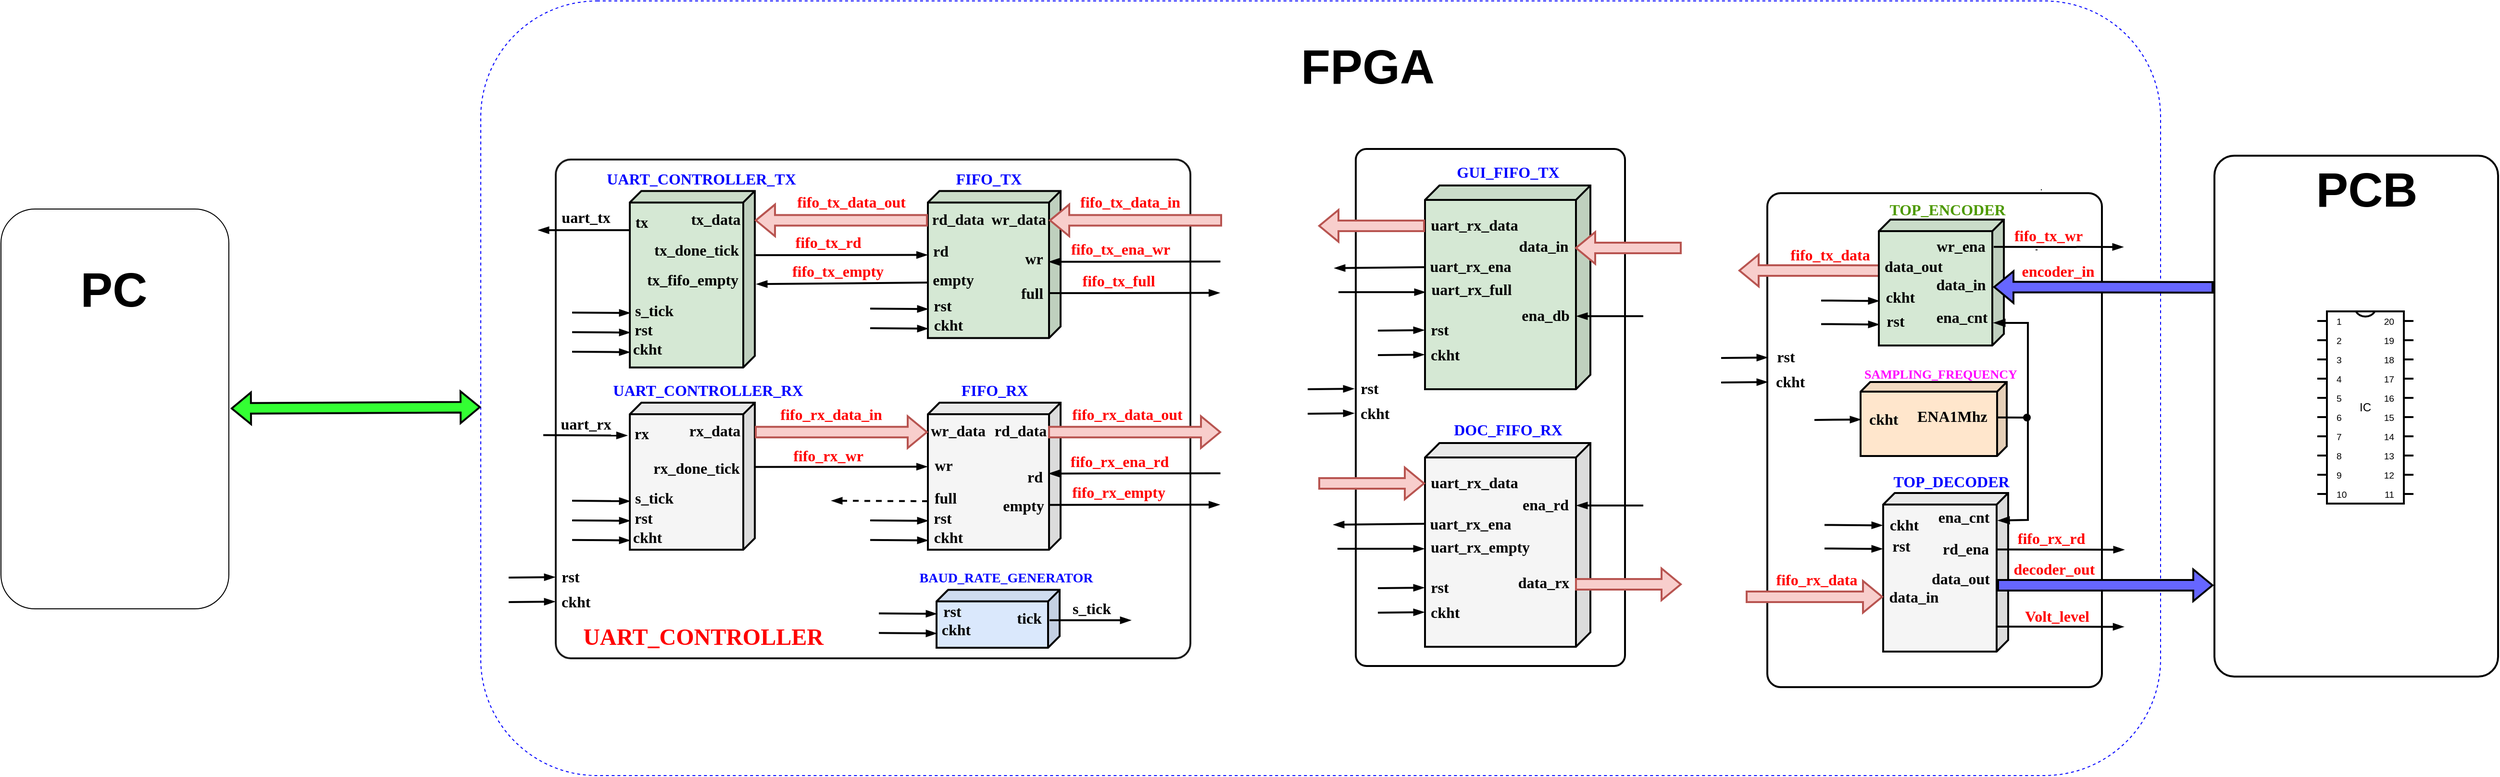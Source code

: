 <mxfile version="21.5.1" type="device">
  <diagram name="sodokhoi" id="G7zBP4uJ-HijaScGwFHo">
    <mxGraphModel dx="4253" dy="2047" grid="0" gridSize="10" guides="1" tooltips="1" connect="1" arrows="1" fold="1" page="0" pageScale="1" pageWidth="1169" pageHeight="827" math="0" shadow="0">
      <root>
        <mxCell id="0" />
        <mxCell id="1" parent="0" />
        <mxCell id="vSjOi29KzdW7gGySjOkU-186" value="" style="rounded=1;whiteSpace=wrap;html=1;fillColor=none;dashed=1;strokeColor=#0000FF;" vertex="1" parent="1">
          <mxGeometry x="-58" y="153" width="1747" height="806" as="geometry" />
        </mxCell>
        <mxCell id="vSjOi29KzdW7gGySjOkU-1" value="" style="group;movable=1;resizable=1;rotatable=1;deletable=1;editable=1;locked=0;connectable=1;" vertex="1" connectable="0" parent="1">
          <mxGeometry x="-29" y="318.06" width="742" height="518.94" as="geometry" />
        </mxCell>
        <mxCell id="vSjOi29KzdW7gGySjOkU-2" value="" style="rounded=1;whiteSpace=wrap;html=1;strokeColor=#1A1A1A;fontFamily=Times New Roman;fontSize=16;fontColor=#0000FF;fillColor=none;arcSize=3;movable=1;resizable=1;rotatable=1;deletable=1;editable=1;connectable=1;locked=0;container=0;strokeWidth=2;" vertex="1" parent="vSjOi29KzdW7gGySjOkU-1">
          <mxGeometry x="49" width="660" height="518.94" as="geometry" />
        </mxCell>
        <mxCell id="vSjOi29KzdW7gGySjOkU-3" value="&lt;font color=&quot;#ff0000&quot; style=&quot;font-size: 24px;&quot;&gt;UART_CONTROLLER&lt;/font&gt;" style="text;html=1;align=center;verticalAlign=middle;resizable=1;points=[];autosize=1;strokeColor=none;fillColor=none;fontSize=16;fontFamily=Times New Roman;fontStyle=1;fontColor=#0000FF;movable=1;rotatable=1;deletable=1;editable=1;connectable=1;locked=0;container=0;" vertex="1" parent="vSjOi29KzdW7gGySjOkU-1">
          <mxGeometry x="68" y="476.494" width="268" height="41.823" as="geometry" />
        </mxCell>
        <mxCell id="vSjOi29KzdW7gGySjOkU-4" value="rst" style="text;html=1;align=center;verticalAlign=middle;resizable=1;points=[];autosize=1;strokeColor=none;fillColor=none;fontSize=16;fontColor=default;fontFamily=Times New Roman;strokeWidth=2;fontStyle=1;movable=1;rotatable=1;deletable=1;editable=1;connectable=1;locked=0;container=0;" vertex="1" parent="vSjOi29KzdW7gGySjOkU-1">
          <mxGeometry x="45" y="417.94" width="37" height="31" as="geometry" />
        </mxCell>
        <mxCell id="vSjOi29KzdW7gGySjOkU-5" value="" style="endArrow=blockThin;html=1;rounded=0;strokeWidth=2;endFill=1;fontFamily=Times New Roman;fontSize=16;fontStyle=1;movable=1;resizable=1;rotatable=1;deletable=1;editable=1;connectable=1;locked=0;" edge="1" parent="vSjOi29KzdW7gGySjOkU-1">
          <mxGeometry width="50" height="50" relative="1" as="geometry">
            <mxPoint y="434.94" as="sourcePoint" />
            <mxPoint x="48" y="434.44" as="targetPoint" />
          </mxGeometry>
        </mxCell>
        <mxCell id="vSjOi29KzdW7gGySjOkU-6" value="" style="endArrow=blockThin;html=1;rounded=0;strokeWidth=2;endFill=1;fontFamily=Times New Roman;fontSize=16;fontStyle=1;movable=1;resizable=1;rotatable=1;deletable=1;editable=1;connectable=1;locked=0;" edge="1" parent="vSjOi29KzdW7gGySjOkU-1">
          <mxGeometry width="50" height="50" relative="1" as="geometry">
            <mxPoint y="460.44" as="sourcePoint" />
            <mxPoint x="48" y="459.94" as="targetPoint" />
          </mxGeometry>
        </mxCell>
        <mxCell id="vSjOi29KzdW7gGySjOkU-7" value="ckht" style="text;whiteSpace=wrap;html=1;fontFamily=Times New Roman;fontSize=16;fontStyle=1;movable=1;resizable=1;rotatable=1;deletable=1;editable=1;connectable=1;locked=0;container=0;" vertex="1" parent="vSjOi29KzdW7gGySjOkU-1">
          <mxGeometry x="53" y="443.44" width="44" height="36" as="geometry" />
        </mxCell>
        <mxCell id="vSjOi29KzdW7gGySjOkU-8" value="" style="shape=cube;whiteSpace=wrap;html=1;boundedLbl=1;backgroundOutline=1;darkOpacity=0.05;darkOpacity2=0.1;fontFamily=Times New Roman;fontSize=16;fontColor=#333333;align=center;strokeColor=default;strokeWidth=2;fillColor=#f5f5f5;flipH=1;size=12;fontStyle=1;movable=1;resizable=1;rotatable=1;deletable=1;editable=1;connectable=1;locked=0;container=0;" vertex="1" parent="vSjOi29KzdW7gGySjOkU-1">
          <mxGeometry x="126" y="252.98" width="130" height="153.012" as="geometry" />
        </mxCell>
        <mxCell id="vSjOi29KzdW7gGySjOkU-9" value="" style="shape=cube;whiteSpace=wrap;html=1;boundedLbl=1;backgroundOutline=1;darkOpacity=0.05;darkOpacity2=0.1;fontFamily=Times New Roman;fontSize=16;fontColor=#333333;align=center;strokeColor=default;strokeWidth=2;fillColor=#f5f5f5;flipH=1;size=12;fontStyle=1;movable=1;resizable=1;rotatable=1;deletable=1;editable=1;connectable=1;locked=0;container=0;" vertex="1" parent="vSjOi29KzdW7gGySjOkU-1">
          <mxGeometry x="436" y="252.98" width="138" height="153.012" as="geometry" />
        </mxCell>
        <mxCell id="vSjOi29KzdW7gGySjOkU-10" value="" style="endArrow=blockThin;html=1;rounded=0;entryX=1.022;entryY=0.223;entryDx=0;entryDy=0;entryPerimeter=0;strokeWidth=2;endFill=1;movable=1;resizable=1;rotatable=1;deletable=1;editable=1;connectable=1;locked=0;" edge="1" parent="vSjOi29KzdW7gGySjOkU-1" target="vSjOi29KzdW7gGySjOkU-8">
          <mxGeometry width="50" height="50" relative="1" as="geometry">
            <mxPoint x="36" y="286.643" as="sourcePoint" />
            <mxPoint x="6" y="283.583" as="targetPoint" />
          </mxGeometry>
        </mxCell>
        <mxCell id="vSjOi29KzdW7gGySjOkU-11" value="" style="endArrow=blockThin;html=1;rounded=0;entryX=1.022;entryY=0.223;entryDx=0;entryDy=0;entryPerimeter=0;strokeWidth=2;endFill=1;movable=1;resizable=1;rotatable=1;deletable=1;editable=1;connectable=1;locked=0;" edge="1" parent="vSjOi29KzdW7gGySjOkU-1">
          <mxGeometry width="50" height="50" relative="1" as="geometry">
            <mxPoint x="66" y="354.988" as="sourcePoint" />
            <mxPoint x="126.0" y="355.447" as="targetPoint" />
          </mxGeometry>
        </mxCell>
        <mxCell id="vSjOi29KzdW7gGySjOkU-12" value="" style="endArrow=blockThin;html=1;rounded=0;entryX=1.022;entryY=0.223;entryDx=0;entryDy=0;entryPerimeter=0;strokeWidth=2;endFill=1;movable=1;resizable=1;rotatable=1;deletable=1;editable=1;connectable=1;locked=0;" edge="1" parent="vSjOi29KzdW7gGySjOkU-1">
          <mxGeometry width="50" height="50" relative="1" as="geometry">
            <mxPoint x="66" y="375.39" as="sourcePoint" />
            <mxPoint x="126" y="375.849" as="targetPoint" />
          </mxGeometry>
        </mxCell>
        <mxCell id="vSjOi29KzdW7gGySjOkU-13" value="" style="endArrow=blockThin;html=1;rounded=0;entryX=1.022;entryY=0.223;entryDx=0;entryDy=0;entryPerimeter=0;strokeWidth=2;endFill=1;movable=1;resizable=1;rotatable=1;deletable=1;editable=1;connectable=1;locked=0;" edge="1" parent="vSjOi29KzdW7gGySjOkU-1">
          <mxGeometry width="50" height="50" relative="1" as="geometry">
            <mxPoint x="66" y="395.791" as="sourcePoint" />
            <mxPoint x="126" y="396.25" as="targetPoint" />
          </mxGeometry>
        </mxCell>
        <mxCell id="vSjOi29KzdW7gGySjOkU-14" value="" style="shape=flexArrow;endArrow=classic;html=1;rounded=0;strokeWidth=2;fillColor=#f8cecc;strokeColor=#b85450;fontSize=16;fontFamily=Times New Roman;fontStyle=1;movable=1;resizable=1;rotatable=1;deletable=1;editable=1;connectable=1;locked=0;" edge="1" parent="vSjOi29KzdW7gGySjOkU-1">
          <mxGeometry width="50" height="50" relative="1" as="geometry">
            <mxPoint x="256" y="283.583" as="sourcePoint" />
            <mxPoint x="436" y="283.583" as="targetPoint" />
          </mxGeometry>
        </mxCell>
        <mxCell id="vSjOi29KzdW7gGySjOkU-15" value="" style="endArrow=blockThin;html=1;rounded=0;entryX=1.006;entryY=0.495;entryDx=0;entryDy=0;entryPerimeter=0;strokeWidth=2;endFill=1;fontSize=16;fontFamily=Times New Roman;fontStyle=1;movable=1;resizable=1;rotatable=1;deletable=1;editable=1;connectable=1;locked=0;" edge="1" parent="vSjOi29KzdW7gGySjOkU-1">
          <mxGeometry width="50" height="50" relative="1" as="geometry">
            <mxPoint x="257" y="319.795" as="sourcePoint" />
            <mxPoint x="435.22" y="319.54" as="targetPoint" />
          </mxGeometry>
        </mxCell>
        <mxCell id="vSjOi29KzdW7gGySjOkU-16" value="" style="endArrow=blockThin;html=1;rounded=0;strokeWidth=2;endFill=1;dashed=1;fontSize=16;fontFamily=Times New Roman;fontStyle=1;movable=1;resizable=1;rotatable=1;deletable=1;editable=1;connectable=1;locked=0;" edge="1" parent="vSjOi29KzdW7gGySjOkU-1">
          <mxGeometry width="50" height="50" relative="1" as="geometry">
            <mxPoint x="436" y="355.447" as="sourcePoint" />
            <mxPoint x="336" y="354.988" as="targetPoint" />
          </mxGeometry>
        </mxCell>
        <mxCell id="vSjOi29KzdW7gGySjOkU-17" value="" style="endArrow=blockThin;html=1;rounded=0;entryX=1.022;entryY=0.223;entryDx=0;entryDy=0;entryPerimeter=0;strokeWidth=2;endFill=1;fontSize=16;fontFamily=Times New Roman;fontStyle=1;movable=1;resizable=1;rotatable=1;deletable=1;editable=1;connectable=1;locked=0;" edge="1" parent="vSjOi29KzdW7gGySjOkU-1">
          <mxGeometry width="50" height="50" relative="1" as="geometry">
            <mxPoint x="376" y="375.39" as="sourcePoint" />
            <mxPoint x="436" y="375.849" as="targetPoint" />
          </mxGeometry>
        </mxCell>
        <mxCell id="vSjOi29KzdW7gGySjOkU-18" value="" style="endArrow=blockThin;html=1;rounded=0;entryX=1.022;entryY=0.223;entryDx=0;entryDy=0;entryPerimeter=0;strokeWidth=2;endFill=1;fontSize=16;fontFamily=Times New Roman;fontStyle=1;movable=1;resizable=1;rotatable=1;deletable=1;editable=1;connectable=1;locked=0;" edge="1" parent="vSjOi29KzdW7gGySjOkU-1">
          <mxGeometry width="50" height="50" relative="1" as="geometry">
            <mxPoint x="376" y="395.791" as="sourcePoint" />
            <mxPoint x="436" y="396.25" as="targetPoint" />
          </mxGeometry>
        </mxCell>
        <mxCell id="vSjOi29KzdW7gGySjOkU-19" value="" style="shape=flexArrow;endArrow=classic;html=1;rounded=0;strokeWidth=2;fillColor=#f8cecc;strokeColor=#b85450;movable=1;resizable=1;rotatable=1;deletable=1;editable=1;connectable=1;locked=0;" edge="1" parent="vSjOi29KzdW7gGySjOkU-1">
          <mxGeometry width="50" height="50" relative="1" as="geometry">
            <mxPoint x="561.0" y="283.583" as="sourcePoint" />
            <mxPoint x="741" y="283.583" as="targetPoint" />
          </mxGeometry>
        </mxCell>
        <mxCell id="vSjOi29KzdW7gGySjOkU-20" value="" style="endArrow=blockThin;html=1;rounded=0;entryX=1.006;entryY=0.495;entryDx=0;entryDy=0;entryPerimeter=0;strokeWidth=2;endFill=1;movable=1;resizable=1;rotatable=1;deletable=1;editable=1;connectable=1;locked=0;" edge="1" parent="vSjOi29KzdW7gGySjOkU-1">
          <mxGeometry width="50" height="50" relative="1" as="geometry">
            <mxPoint x="740.22" y="326.426" as="sourcePoint" />
            <mxPoint x="562" y="326.681" as="targetPoint" />
          </mxGeometry>
        </mxCell>
        <mxCell id="vSjOi29KzdW7gGySjOkU-21" value="" style="endArrow=blockThin;html=1;rounded=0;entryX=1.006;entryY=0.495;entryDx=0;entryDy=0;entryPerimeter=0;strokeWidth=2;endFill=1;movable=1;resizable=1;rotatable=1;deletable=1;editable=1;connectable=1;locked=0;" edge="1" parent="vSjOi29KzdW7gGySjOkU-1">
          <mxGeometry width="50" height="50" relative="1" as="geometry">
            <mxPoint x="561" y="359.324" as="sourcePoint" />
            <mxPoint x="739.22" y="359.069" as="targetPoint" />
          </mxGeometry>
        </mxCell>
        <mxCell id="vSjOi29KzdW7gGySjOkU-22" value="&lt;font style=&quot;font-size: 16px;&quot;&gt;rx&lt;/font&gt;" style="text;html=1;align=center;verticalAlign=middle;resizable=1;points=[];autosize=1;strokeColor=none;fillColor=none;fontSize=16;fontFamily=Times New Roman;fontStyle=1;movable=1;rotatable=1;deletable=1;editable=1;connectable=1;locked=0;container=0;" vertex="1" parent="vSjOi29KzdW7gGySjOkU-1">
          <mxGeometry x="121" y="269.301" width="33" height="31.622" as="geometry" />
        </mxCell>
        <mxCell id="vSjOi29KzdW7gGySjOkU-23" value="&lt;font style=&quot;font-size: 16px;&quot;&gt;rx_data&lt;/font&gt;" style="text;html=1;align=center;verticalAlign=middle;resizable=1;points=[];autosize=1;strokeColor=none;fillColor=none;fontSize=16;fontFamily=Times New Roman;fontStyle=1;movable=1;rotatable=1;deletable=1;editable=1;connectable=1;locked=0;container=0;" vertex="1" parent="vSjOi29KzdW7gGySjOkU-1">
          <mxGeometry x="178.5" y="266.241" width="71" height="31.622" as="geometry" />
        </mxCell>
        <mxCell id="vSjOi29KzdW7gGySjOkU-24" value="&lt;font style=&quot;font-size: 16px;&quot;&gt;rx_done_tick&lt;/font&gt;" style="text;html=1;align=center;verticalAlign=middle;resizable=1;points=[];autosize=1;strokeColor=none;fillColor=none;fontSize=16;fontFamily=Times New Roman;fontStyle=1;movable=1;rotatable=1;deletable=1;editable=1;connectable=1;locked=0;container=0;" vertex="1" parent="vSjOi29KzdW7gGySjOkU-1">
          <mxGeometry x="141" y="305.004" width="108" height="31.622" as="geometry" />
        </mxCell>
        <mxCell id="vSjOi29KzdW7gGySjOkU-25" value="&lt;font style=&quot;font-size: 16px;&quot;&gt;s_tick&lt;/font&gt;" style="text;html=1;align=center;verticalAlign=middle;resizable=1;points=[];autosize=1;strokeColor=none;fillColor=none;fontSize=16;fontFamily=Times New Roman;fontStyle=1;movable=1;rotatable=1;deletable=1;editable=1;connectable=1;locked=0;container=0;" vertex="1" parent="vSjOi29KzdW7gGySjOkU-1">
          <mxGeometry x="122" y="336.627" width="58" height="31.622" as="geometry" />
        </mxCell>
        <mxCell id="vSjOi29KzdW7gGySjOkU-26" value="&lt;font style=&quot;font-size: 16px;&quot;&gt;rst&lt;/font&gt;" style="text;html=1;align=center;verticalAlign=middle;resizable=1;points=[];autosize=1;strokeColor=none;fillColor=none;fontSize=16;fontFamily=Times New Roman;fontStyle=1;movable=1;rotatable=1;deletable=1;editable=1;connectable=1;locked=0;container=0;" vertex="1" parent="vSjOi29KzdW7gGySjOkU-1">
          <mxGeometry x="121" y="357.028" width="37" height="31.622" as="geometry" />
        </mxCell>
        <mxCell id="vSjOi29KzdW7gGySjOkU-27" value="&lt;font style=&quot;font-size: 16px;&quot;&gt;ckht&lt;/font&gt;" style="text;html=1;align=center;verticalAlign=middle;resizable=1;points=[];autosize=1;strokeColor=none;fillColor=none;fontSize=16;fontFamily=Times New Roman;fontStyle=1;movable=1;rotatable=1;deletable=1;editable=1;connectable=1;locked=0;container=0;" vertex="1" parent="vSjOi29KzdW7gGySjOkU-1">
          <mxGeometry x="120" y="377.43" width="48" height="31.622" as="geometry" />
        </mxCell>
        <mxCell id="vSjOi29KzdW7gGySjOkU-28" value="&lt;font style=&quot;font-size: 16px;&quot;&gt;wr_data&lt;/font&gt;" style="text;html=1;align=center;verticalAlign=middle;resizable=1;points=[];autosize=1;strokeColor=none;fillColor=none;fontSize=16;fontFamily=Times New Roman;fontStyle=1;movable=1;rotatable=1;deletable=1;editable=1;connectable=1;locked=0;container=0;" vertex="1" parent="vSjOi29KzdW7gGySjOkU-1">
          <mxGeometry x="429" y="266.241" width="75" height="31.622" as="geometry" />
        </mxCell>
        <mxCell id="vSjOi29KzdW7gGySjOkU-29" value="&lt;font style=&quot;font-size: 16px;&quot;&gt;wr&lt;/font&gt;" style="text;html=1;align=center;verticalAlign=middle;resizable=1;points=[];autosize=1;strokeColor=none;fillColor=none;fontSize=16;fontFamily=Times New Roman;fontStyle=1;movable=1;rotatable=1;deletable=1;editable=1;connectable=1;locked=0;container=0;" vertex="1" parent="vSjOi29KzdW7gGySjOkU-1">
          <mxGeometry x="433" y="301.944" width="37" height="31.622" as="geometry" />
        </mxCell>
        <mxCell id="vSjOi29KzdW7gGySjOkU-30" value="&lt;font style=&quot;font-size: 16px;&quot;&gt;full&lt;/font&gt;" style="text;html=1;align=center;verticalAlign=middle;resizable=1;points=[];autosize=1;strokeColor=none;fillColor=none;fontSize=16;fontFamily=Times New Roman;fontStyle=1;movable=1;rotatable=1;deletable=1;editable=1;connectable=1;locked=0;container=0;" vertex="1" parent="vSjOi29KzdW7gGySjOkU-1">
          <mxGeometry x="433" y="336.627" width="41" height="31.622" as="geometry" />
        </mxCell>
        <mxCell id="vSjOi29KzdW7gGySjOkU-31" value="&lt;font style=&quot;font-size: 16px;&quot;&gt;rst&lt;/font&gt;" style="text;html=1;align=center;verticalAlign=middle;resizable=1;points=[];autosize=1;strokeColor=none;fillColor=none;fontSize=16;fontFamily=Times New Roman;fontStyle=1;movable=1;rotatable=1;deletable=1;editable=1;connectable=1;locked=0;container=0;" vertex="1" parent="vSjOi29KzdW7gGySjOkU-1">
          <mxGeometry x="432" y="357.028" width="37" height="31.622" as="geometry" />
        </mxCell>
        <mxCell id="vSjOi29KzdW7gGySjOkU-32" value="&lt;font style=&quot;font-size: 16px;&quot;&gt;ckht&lt;/font&gt;" style="text;html=1;align=center;verticalAlign=middle;resizable=1;points=[];autosize=1;strokeColor=none;fillColor=none;fontSize=16;fontFamily=Times New Roman;fontStyle=1;movable=1;rotatable=1;deletable=1;editable=1;connectable=1;locked=0;container=0;" vertex="1" parent="vSjOi29KzdW7gGySjOkU-1">
          <mxGeometry x="433" y="377.43" width="48" height="31.622" as="geometry" />
        </mxCell>
        <mxCell id="vSjOi29KzdW7gGySjOkU-33" value="&lt;font style=&quot;font-size: 16px;&quot;&gt;rd_data&lt;/font&gt;" style="text;html=1;align=center;verticalAlign=middle;resizable=1;points=[];autosize=1;strokeColor=none;fillColor=none;fontSize=16;fontFamily=Times New Roman;fontStyle=1;movable=1;rotatable=1;deletable=1;editable=1;connectable=1;locked=0;container=0;" vertex="1" parent="vSjOi29KzdW7gGySjOkU-1">
          <mxGeometry x="496" y="266.241" width="72" height="31.622" as="geometry" />
        </mxCell>
        <mxCell id="vSjOi29KzdW7gGySjOkU-34" value="&lt;font style=&quot;font-size: 16px;&quot;&gt;rd&lt;/font&gt;" style="text;html=1;align=center;verticalAlign=middle;resizable=1;points=[];autosize=1;strokeColor=none;fillColor=none;fontSize=16;fontFamily=Times New Roman;fontStyle=1;movable=1;rotatable=1;deletable=1;editable=1;connectable=1;locked=0;container=0;" vertex="1" parent="vSjOi29KzdW7gGySjOkU-1">
          <mxGeometry x="530" y="314.185" width="34" height="31.622" as="geometry" />
        </mxCell>
        <mxCell id="vSjOi29KzdW7gGySjOkU-35" value="&lt;font style=&quot;font-size: 16px;&quot;&gt;empty&lt;/font&gt;" style="text;html=1;align=center;verticalAlign=middle;resizable=1;points=[];autosize=1;strokeColor=none;fillColor=none;fontSize=16;fontFamily=Times New Roman;fontStyle=1;movable=1;rotatable=1;deletable=1;editable=1;connectable=1;locked=0;container=0;" vertex="1" parent="vSjOi29KzdW7gGySjOkU-1">
          <mxGeometry x="504" y="343.767" width="61" height="31.622" as="geometry" />
        </mxCell>
        <mxCell id="vSjOi29KzdW7gGySjOkU-36" value="&lt;font style=&quot;font-size: 16px;&quot;&gt;uart_rx&lt;/font&gt;" style="text;html=1;align=center;verticalAlign=middle;resizable=1;points=[];autosize=1;strokeColor=none;fillColor=none;fontSize=16;fontFamily=Times New Roman;fontStyle=1;movable=1;rotatable=1;deletable=1;editable=1;connectable=1;locked=0;container=0;" vertex="1" parent="vSjOi29KzdW7gGySjOkU-1">
          <mxGeometry x="45" y="259.101" width="70" height="31.622" as="geometry" />
        </mxCell>
        <mxCell id="vSjOi29KzdW7gGySjOkU-37" value="&lt;font style=&quot;font-size: 16px;&quot;&gt;fifo_rx_data_in&lt;/font&gt;" style="text;html=1;align=center;verticalAlign=middle;resizable=1;points=[];autosize=1;strokeColor=none;fillColor=none;fontSize=16;fontFamily=Times New Roman;fontStyle=1;fontColor=#FF0000;movable=1;rotatable=1;deletable=1;editable=1;connectable=1;locked=0;container=0;" vertex="1" parent="vSjOi29KzdW7gGySjOkU-1">
          <mxGeometry x="273" y="248.9" width="124" height="31.622" as="geometry" />
        </mxCell>
        <mxCell id="vSjOi29KzdW7gGySjOkU-38" value="&lt;font style=&quot;font-size: 16px;&quot;&gt;fifo_rx_wr&lt;/font&gt;" style="text;html=1;align=center;verticalAlign=middle;resizable=1;points=[];autosize=1;strokeColor=none;fillColor=none;fontSize=16;fontFamily=Times New Roman;fontStyle=1;fontColor=#FF0000;movable=1;rotatable=1;deletable=1;editable=1;connectable=1;locked=0;container=0;" vertex="1" parent="vSjOi29KzdW7gGySjOkU-1">
          <mxGeometry x="286" y="291.743" width="91" height="31.622" as="geometry" />
        </mxCell>
        <mxCell id="vSjOi29KzdW7gGySjOkU-39" value="&lt;font style=&quot;font-size: 16px;&quot;&gt;fifo_rx_ena_rd&lt;/font&gt;" style="text;html=1;align=center;verticalAlign=middle;resizable=1;points=[];autosize=1;strokeColor=none;fillColor=none;fontSize=16;fontFamily=Times New Roman;fontStyle=1;fontColor=#FF0000;movable=1;rotatable=1;deletable=1;editable=1;connectable=1;locked=0;container=0;" vertex="1" parent="vSjOi29KzdW7gGySjOkU-1">
          <mxGeometry x="575" y="297.864" width="120" height="31.622" as="geometry" />
        </mxCell>
        <mxCell id="vSjOi29KzdW7gGySjOkU-40" value="&lt;font style=&quot;font-size: 16px;&quot;&gt;fifo_rx_empty&lt;/font&gt;" style="text;html=1;align=center;verticalAlign=middle;resizable=1;points=[];autosize=1;strokeColor=none;fillColor=none;fontSize=16;fontFamily=Times New Roman;fontStyle=1;fontColor=#FF0000;movable=1;rotatable=1;deletable=1;editable=1;connectable=1;locked=0;container=0;" vertex="1" parent="vSjOi29KzdW7gGySjOkU-1">
          <mxGeometry x="576" y="330.506" width="115" height="31.622" as="geometry" />
        </mxCell>
        <mxCell id="vSjOi29KzdW7gGySjOkU-41" value="&lt;font style=&quot;font-size: 16px;&quot;&gt;fifo_rx_data_out&lt;/font&gt;" style="text;html=1;align=center;verticalAlign=middle;resizable=1;points=[];autosize=1;strokeColor=none;fillColor=none;fontSize=16;fontFamily=Times New Roman;fontStyle=1;fontColor=#FF0000;movable=1;rotatable=1;deletable=1;editable=1;connectable=1;locked=0;container=0;" vertex="1" parent="vSjOi29KzdW7gGySjOkU-1">
          <mxGeometry x="576" y="248.9" width="133" height="31.622" as="geometry" />
        </mxCell>
        <mxCell id="vSjOi29KzdW7gGySjOkU-42" value="&lt;font style=&quot;font-size: 16px;&quot;&gt;UART_CONTROLLER_RX&lt;/font&gt;" style="text;html=1;align=center;verticalAlign=middle;resizable=1;points=[];autosize=1;strokeColor=none;fillColor=none;fontSize=16;fontFamily=Times New Roman;fontStyle=1;fontColor=#0000FF;movable=1;rotatable=1;deletable=1;editable=1;connectable=1;locked=0;container=0;" vertex="1" parent="vSjOi29KzdW7gGySjOkU-1">
          <mxGeometry x="99" y="224.418" width="216" height="31.622" as="geometry" />
        </mxCell>
        <mxCell id="vSjOi29KzdW7gGySjOkU-43" value="&lt;font style=&quot;font-size: 16px;&quot;&gt;FIFO_RX&lt;/font&gt;" style="text;html=1;align=center;verticalAlign=middle;resizable=1;points=[];autosize=1;strokeColor=none;fillColor=none;fontSize=16;fontFamily=Times New Roman;fontStyle=1;fontColor=#0000FF;movable=1;rotatable=1;deletable=1;editable=1;connectable=1;locked=0;container=0;" vertex="1" parent="vSjOi29KzdW7gGySjOkU-1">
          <mxGeometry x="461.5" y="224.418" width="87" height="31.622" as="geometry" />
        </mxCell>
        <mxCell id="vSjOi29KzdW7gGySjOkU-44" value="" style="shape=cube;whiteSpace=wrap;html=1;boundedLbl=1;backgroundOutline=1;darkOpacity=0.05;darkOpacity2=0.1;fontFamily=Times New Roman;fontSize=16;align=center;strokeColor=default;strokeWidth=2;fillColor=#d5e8d4;flipH=1;size=12;fontStyle=1;movable=1;resizable=1;rotatable=1;deletable=1;editable=1;connectable=1;locked=0;container=0;" vertex="1" parent="vSjOi29KzdW7gGySjOkU-1">
          <mxGeometry x="126" y="32.643" width="130" height="183.614" as="geometry" />
        </mxCell>
        <mxCell id="vSjOi29KzdW7gGySjOkU-45" value="" style="shape=cube;whiteSpace=wrap;html=1;boundedLbl=1;backgroundOutline=1;darkOpacity=0.05;darkOpacity2=0.1;fontFamily=Times New Roman;fontSize=16;align=center;strokeColor=default;strokeWidth=2;fillColor=#d5e8d4;flipH=1;size=12;fontStyle=1;movable=1;resizable=1;rotatable=1;deletable=1;editable=1;connectable=1;locked=0;container=0;" vertex="1" parent="vSjOi29KzdW7gGySjOkU-1">
          <mxGeometry x="436" y="32.643" width="138" height="153.012" as="geometry" />
        </mxCell>
        <mxCell id="vSjOi29KzdW7gGySjOkU-46" value="" style="endArrow=blockThin;html=1;rounded=0;strokeWidth=2;endFill=1;movable=1;resizable=1;rotatable=1;deletable=1;editable=1;connectable=1;locked=0;" edge="1" parent="vSjOi29KzdW7gGySjOkU-1">
          <mxGeometry width="50" height="50" relative="1" as="geometry">
            <mxPoint x="125" y="73.446" as="sourcePoint" />
            <mxPoint x="31" y="73.446" as="targetPoint" />
          </mxGeometry>
        </mxCell>
        <mxCell id="vSjOi29KzdW7gGySjOkU-47" value="" style="endArrow=blockThin;html=1;rounded=0;entryX=1.022;entryY=0.223;entryDx=0;entryDy=0;entryPerimeter=0;strokeWidth=2;endFill=1;movable=1;resizable=1;rotatable=1;deletable=1;editable=1;connectable=1;locked=0;" edge="1" parent="vSjOi29KzdW7gGySjOkU-1">
          <mxGeometry width="50" height="50" relative="1" as="geometry">
            <mxPoint x="66" y="159.133" as="sourcePoint" />
            <mxPoint x="126" y="159.592" as="targetPoint" />
          </mxGeometry>
        </mxCell>
        <mxCell id="vSjOi29KzdW7gGySjOkU-48" value="" style="endArrow=blockThin;html=1;rounded=0;entryX=1.022;entryY=0.223;entryDx=0;entryDy=0;entryPerimeter=0;strokeWidth=2;endFill=1;movable=1;resizable=1;rotatable=1;deletable=1;editable=1;connectable=1;locked=0;" edge="1" parent="vSjOi29KzdW7gGySjOkU-1">
          <mxGeometry width="50" height="50" relative="1" as="geometry">
            <mxPoint x="66" y="179.534" as="sourcePoint" />
            <mxPoint x="126" y="179.993" as="targetPoint" />
          </mxGeometry>
        </mxCell>
        <mxCell id="vSjOi29KzdW7gGySjOkU-49" value="" style="endArrow=blockThin;html=1;rounded=0;entryX=1.022;entryY=0.223;entryDx=0;entryDy=0;entryPerimeter=0;strokeWidth=2;endFill=1;movable=1;resizable=1;rotatable=1;deletable=1;editable=1;connectable=1;locked=0;" edge="1" parent="vSjOi29KzdW7gGySjOkU-1">
          <mxGeometry width="50" height="50" relative="1" as="geometry">
            <mxPoint x="66" y="199.936" as="sourcePoint" />
            <mxPoint x="126" y="200.395" as="targetPoint" />
          </mxGeometry>
        </mxCell>
        <mxCell id="vSjOi29KzdW7gGySjOkU-50" value="" style="shape=flexArrow;endArrow=classic;html=1;rounded=0;strokeWidth=2;fillColor=#f8cecc;strokeColor=#b85450;fontSize=16;fontFamily=Times New Roman;fontStyle=1;movable=1;resizable=1;rotatable=1;deletable=1;editable=1;connectable=1;locked=0;" edge="1" parent="vSjOi29KzdW7gGySjOkU-1">
          <mxGeometry width="50" height="50" relative="1" as="geometry">
            <mxPoint x="436" y="63.245" as="sourcePoint" />
            <mxPoint x="256" y="63.245" as="targetPoint" />
          </mxGeometry>
        </mxCell>
        <mxCell id="vSjOi29KzdW7gGySjOkU-51" value="" style="endArrow=blockThin;html=1;rounded=0;entryX=1.006;entryY=0.495;entryDx=0;entryDy=0;entryPerimeter=0;strokeWidth=2;endFill=1;fontSize=16;fontFamily=Times New Roman;fontStyle=1;movable=1;resizable=1;rotatable=1;deletable=1;editable=1;connectable=1;locked=0;" edge="1" parent="vSjOi29KzdW7gGySjOkU-1">
          <mxGeometry width="50" height="50" relative="1" as="geometry">
            <mxPoint x="257" y="99.458" as="sourcePoint" />
            <mxPoint x="435.22" y="99.203" as="targetPoint" />
          </mxGeometry>
        </mxCell>
        <mxCell id="vSjOi29KzdW7gGySjOkU-52" value="" style="endArrow=blockThin;html=1;rounded=0;strokeWidth=2;endFill=1;fontSize=16;fontFamily=Times New Roman;fontStyle=1;movable=1;resizable=1;rotatable=1;deletable=1;editable=1;connectable=1;locked=0;" edge="1" parent="vSjOi29KzdW7gGySjOkU-1">
          <mxGeometry width="50" height="50" relative="1" as="geometry">
            <mxPoint x="436" y="127.969" as="sourcePoint" />
            <mxPoint x="258" y="129.55" as="targetPoint" />
          </mxGeometry>
        </mxCell>
        <mxCell id="vSjOi29KzdW7gGySjOkU-53" value="" style="endArrow=blockThin;html=1;rounded=0;entryX=1.022;entryY=0.223;entryDx=0;entryDy=0;entryPerimeter=0;strokeWidth=2;endFill=1;fontSize=16;fontFamily=Times New Roman;fontStyle=1;movable=1;resizable=1;rotatable=1;deletable=1;editable=1;connectable=1;locked=0;" edge="1" parent="vSjOi29KzdW7gGySjOkU-1">
          <mxGeometry width="50" height="50" relative="1" as="geometry">
            <mxPoint x="376" y="155.052" as="sourcePoint" />
            <mxPoint x="436" y="155.511" as="targetPoint" />
          </mxGeometry>
        </mxCell>
        <mxCell id="vSjOi29KzdW7gGySjOkU-54" value="" style="endArrow=blockThin;html=1;rounded=0;entryX=1.022;entryY=0.223;entryDx=0;entryDy=0;entryPerimeter=0;strokeWidth=2;endFill=1;fontSize=16;fontFamily=Times New Roman;fontStyle=1;movable=1;resizable=1;rotatable=1;deletable=1;editable=1;connectable=1;locked=0;" edge="1" parent="vSjOi29KzdW7gGySjOkU-1">
          <mxGeometry width="50" height="50" relative="1" as="geometry">
            <mxPoint x="376" y="175.454" as="sourcePoint" />
            <mxPoint x="436" y="175.913" as="targetPoint" />
          </mxGeometry>
        </mxCell>
        <mxCell id="vSjOi29KzdW7gGySjOkU-55" value="" style="shape=flexArrow;endArrow=classic;html=1;rounded=0;strokeWidth=2;fillColor=#f8cecc;strokeColor=#b85450;movable=1;resizable=1;rotatable=1;deletable=1;editable=1;connectable=1;locked=0;" edge="1" parent="vSjOi29KzdW7gGySjOkU-1">
          <mxGeometry width="50" height="50" relative="1" as="geometry">
            <mxPoint x="742" y="63.245" as="sourcePoint" />
            <mxPoint x="562.0" y="63.245" as="targetPoint" />
          </mxGeometry>
        </mxCell>
        <mxCell id="vSjOi29KzdW7gGySjOkU-56" value="" style="endArrow=blockThin;html=1;rounded=0;entryX=1.006;entryY=0.495;entryDx=0;entryDy=0;entryPerimeter=0;strokeWidth=2;endFill=1;movable=1;resizable=1;rotatable=1;deletable=1;editable=1;connectable=1;locked=0;" edge="1" parent="vSjOi29KzdW7gGySjOkU-1">
          <mxGeometry width="50" height="50" relative="1" as="geometry">
            <mxPoint x="740.22" y="106.089" as="sourcePoint" />
            <mxPoint x="562" y="106.344" as="targetPoint" />
          </mxGeometry>
        </mxCell>
        <mxCell id="vSjOi29KzdW7gGySjOkU-57" value="" style="endArrow=blockThin;html=1;rounded=0;entryX=1.006;entryY=0.495;entryDx=0;entryDy=0;entryPerimeter=0;strokeWidth=2;endFill=1;movable=1;resizable=1;rotatable=1;deletable=1;editable=1;connectable=1;locked=0;" edge="1" parent="vSjOi29KzdW7gGySjOkU-1">
          <mxGeometry width="50" height="50" relative="1" as="geometry">
            <mxPoint x="561" y="138.986" as="sourcePoint" />
            <mxPoint x="739.22" y="138.731" as="targetPoint" />
          </mxGeometry>
        </mxCell>
        <mxCell id="vSjOi29KzdW7gGySjOkU-58" value="&lt;font style=&quot;font-size: 16px;&quot;&gt;tx&lt;/font&gt;" style="text;html=1;align=center;verticalAlign=middle;resizable=1;points=[];autosize=1;strokeColor=none;fillColor=none;fontSize=16;fontFamily=Times New Roman;fontStyle=1;movable=1;rotatable=1;deletable=1;editable=1;connectable=1;locked=0;container=0;" vertex="1" parent="vSjOi29KzdW7gGySjOkU-1">
          <mxGeometry x="122" y="48.964" width="31" height="31.622" as="geometry" />
        </mxCell>
        <mxCell id="vSjOi29KzdW7gGySjOkU-59" value="&lt;font style=&quot;font-size: 16px;&quot;&gt;tx_data&lt;/font&gt;" style="text;html=1;align=center;verticalAlign=middle;resizable=1;points=[];autosize=1;strokeColor=none;fillColor=none;fontSize=16;fontFamily=Times New Roman;fontStyle=1;movable=1;rotatable=1;deletable=1;editable=1;connectable=1;locked=0;container=0;" vertex="1" parent="vSjOi29KzdW7gGySjOkU-1">
          <mxGeometry x="179.5" y="45.904" width="70" height="31.622" as="geometry" />
        </mxCell>
        <mxCell id="vSjOi29KzdW7gGySjOkU-60" value="&lt;font style=&quot;font-size: 16px;&quot;&gt;tx_done_tick&lt;/font&gt;" style="text;html=1;align=center;verticalAlign=middle;resizable=1;points=[];autosize=1;strokeColor=none;fillColor=none;fontSize=16;fontFamily=Times New Roman;fontStyle=1;movable=1;rotatable=1;deletable=1;editable=1;connectable=1;locked=0;container=0;" vertex="1" parent="vSjOi29KzdW7gGySjOkU-1">
          <mxGeometry x="142" y="78.546" width="106" height="31.622" as="geometry" />
        </mxCell>
        <mxCell id="vSjOi29KzdW7gGySjOkU-61" value="&lt;font style=&quot;font-size: 16px;&quot;&gt;s_tick&lt;/font&gt;" style="text;html=1;align=center;verticalAlign=middle;resizable=1;points=[];autosize=1;strokeColor=none;fillColor=none;fontSize=16;fontFamily=Times New Roman;fontStyle=1;movable=1;rotatable=1;deletable=1;editable=1;connectable=1;locked=0;container=0;" vertex="1" parent="vSjOi29KzdW7gGySjOkU-1">
          <mxGeometry x="122" y="140.771" width="58" height="31.622" as="geometry" />
        </mxCell>
        <mxCell id="vSjOi29KzdW7gGySjOkU-62" value="&lt;font style=&quot;font-size: 16px;&quot;&gt;rst&lt;/font&gt;" style="text;html=1;align=center;verticalAlign=middle;resizable=1;points=[];autosize=1;strokeColor=none;fillColor=none;fontSize=16;fontFamily=Times New Roman;fontStyle=1;movable=1;rotatable=1;deletable=1;editable=1;connectable=1;locked=0;container=0;" vertex="1" parent="vSjOi29KzdW7gGySjOkU-1">
          <mxGeometry x="121" y="161.173" width="37" height="31.622" as="geometry" />
        </mxCell>
        <mxCell id="vSjOi29KzdW7gGySjOkU-63" value="&lt;font style=&quot;font-size: 16px;&quot;&gt;ckht&lt;/font&gt;" style="text;html=1;align=center;verticalAlign=middle;resizable=1;points=[];autosize=1;strokeColor=none;fillColor=none;fontSize=16;fontFamily=Times New Roman;fontStyle=1;movable=1;rotatable=1;deletable=1;editable=1;connectable=1;locked=0;container=0;" vertex="1" parent="vSjOi29KzdW7gGySjOkU-1">
          <mxGeometry x="120" y="181.575" width="48" height="31.622" as="geometry" />
        </mxCell>
        <mxCell id="vSjOi29KzdW7gGySjOkU-64" value="&lt;font style=&quot;font-size: 16px;&quot;&gt;rd_data&lt;/font&gt;" style="text;html=1;align=center;verticalAlign=middle;resizable=1;points=[];autosize=1;strokeColor=none;fillColor=none;fontSize=16;fontFamily=Times New Roman;fontStyle=1;movable=1;rotatable=1;deletable=1;editable=1;connectable=1;locked=0;container=0;" vertex="1" parent="vSjOi29KzdW7gGySjOkU-1">
          <mxGeometry x="431" y="45.904" width="72" height="31.622" as="geometry" />
        </mxCell>
        <mxCell id="vSjOi29KzdW7gGySjOkU-65" value="&lt;font style=&quot;font-size: 16px;&quot;&gt;rd&lt;/font&gt;" style="text;html=1;align=center;verticalAlign=middle;resizable=1;points=[];autosize=1;strokeColor=none;fillColor=none;fontSize=16;fontFamily=Times New Roman;fontStyle=1;movable=1;rotatable=1;deletable=1;editable=1;connectable=1;locked=0;container=0;" vertex="1" parent="vSjOi29KzdW7gGySjOkU-1">
          <mxGeometry x="432" y="79.567" width="34" height="31.622" as="geometry" />
        </mxCell>
        <mxCell id="vSjOi29KzdW7gGySjOkU-66" value="&lt;font style=&quot;font-size: 16px;&quot;&gt;empty&lt;/font&gt;" style="text;html=1;align=center;verticalAlign=middle;resizable=1;points=[];autosize=1;strokeColor=none;fillColor=none;fontSize=16;fontFamily=Times New Roman;fontStyle=1;movable=1;rotatable=1;deletable=1;editable=1;connectable=1;locked=0;container=0;" vertex="1" parent="vSjOi29KzdW7gGySjOkU-1">
          <mxGeometry x="431" y="109.149" width="61" height="31.622" as="geometry" />
        </mxCell>
        <mxCell id="vSjOi29KzdW7gGySjOkU-67" value="&lt;font style=&quot;font-size: 16px;&quot;&gt;rst&lt;/font&gt;" style="text;html=1;align=center;verticalAlign=middle;resizable=1;points=[];autosize=1;strokeColor=none;fillColor=none;fontSize=16;fontFamily=Times New Roman;fontStyle=1;movable=1;rotatable=1;deletable=1;editable=1;connectable=1;locked=0;container=0;" vertex="1" parent="vSjOi29KzdW7gGySjOkU-1">
          <mxGeometry x="432" y="135.671" width="37" height="31.622" as="geometry" />
        </mxCell>
        <mxCell id="vSjOi29KzdW7gGySjOkU-68" value="&lt;font style=&quot;font-size: 16px;&quot;&gt;ckht&lt;/font&gt;" style="text;html=1;align=center;verticalAlign=middle;resizable=1;points=[];autosize=1;strokeColor=none;fillColor=none;fontSize=16;fontFamily=Times New Roman;fontStyle=1;movable=1;rotatable=1;deletable=1;editable=1;connectable=1;locked=0;container=0;" vertex="1" parent="vSjOi29KzdW7gGySjOkU-1">
          <mxGeometry x="433" y="156.073" width="48" height="31.622" as="geometry" />
        </mxCell>
        <mxCell id="vSjOi29KzdW7gGySjOkU-69" value="&lt;font style=&quot;font-size: 16px;&quot;&gt;wr_data&lt;/font&gt;" style="text;html=1;align=center;verticalAlign=middle;resizable=1;points=[];autosize=1;strokeColor=none;fillColor=none;fontSize=16;fontFamily=Times New Roman;fontStyle=1;movable=1;rotatable=1;deletable=1;editable=1;connectable=1;locked=0;container=0;" vertex="1" parent="vSjOi29KzdW7gGySjOkU-1">
          <mxGeometry x="492" y="45.904" width="75" height="31.622" as="geometry" />
        </mxCell>
        <mxCell id="vSjOi29KzdW7gGySjOkU-70" value="&lt;font style=&quot;font-size: 16px;&quot;&gt;wr&lt;/font&gt;" style="text;html=1;align=center;verticalAlign=middle;resizable=1;points=[];autosize=1;strokeColor=none;fillColor=none;fontSize=16;fontFamily=Times New Roman;fontStyle=1;movable=1;rotatable=1;deletable=1;editable=1;connectable=1;locked=0;container=0;" vertex="1" parent="vSjOi29KzdW7gGySjOkU-1">
          <mxGeometry x="527" y="86.707" width="37" height="31.622" as="geometry" />
        </mxCell>
        <mxCell id="vSjOi29KzdW7gGySjOkU-71" value="&lt;font style=&quot;font-size: 16px;&quot;&gt;full&lt;/font&gt;" style="text;html=1;align=center;verticalAlign=middle;resizable=1;points=[];autosize=1;strokeColor=none;fillColor=none;fontSize=16;fontFamily=Times New Roman;fontStyle=1;movable=1;rotatable=1;deletable=1;editable=1;connectable=1;locked=0;container=0;" vertex="1" parent="vSjOi29KzdW7gGySjOkU-1">
          <mxGeometry x="523" y="123.43" width="41" height="31.622" as="geometry" />
        </mxCell>
        <mxCell id="vSjOi29KzdW7gGySjOkU-72" value="&lt;font style=&quot;font-size: 16px;&quot;&gt;uart_tx&lt;/font&gt;" style="text;html=1;align=center;verticalAlign=middle;resizable=1;points=[];autosize=1;strokeColor=none;fillColor=none;fontSize=16;fontFamily=Times New Roman;fontStyle=1;movable=1;rotatable=1;deletable=1;editable=1;connectable=1;locked=0;container=0;" vertex="1" parent="vSjOi29KzdW7gGySjOkU-1">
          <mxGeometry x="45" y="44.884" width="70" height="30.602" as="geometry" />
        </mxCell>
        <mxCell id="vSjOi29KzdW7gGySjOkU-73" value="&lt;font style=&quot;font-size: 16px;&quot;&gt;fifo_tx_data_out&lt;/font&gt;" style="text;html=1;align=center;verticalAlign=middle;resizable=1;points=[];autosize=1;strokeColor=none;fillColor=none;fontSize=16;fontFamily=Times New Roman;fontStyle=1;fontColor=#FF0000;movable=1;rotatable=1;deletable=1;editable=1;connectable=1;locked=0;container=0;" vertex="1" parent="vSjOi29KzdW7gGySjOkU-1">
          <mxGeometry x="290" y="28.562" width="131" height="31.622" as="geometry" />
        </mxCell>
        <mxCell id="vSjOi29KzdW7gGySjOkU-74" value="&lt;font style=&quot;font-size: 16px;&quot;&gt;fifo_tx_rd&lt;/font&gt;" style="text;html=1;align=center;verticalAlign=middle;resizable=1;points=[];autosize=1;strokeColor=none;fillColor=none;fontSize=16;fontFamily=Times New Roman;fontStyle=1;fontColor=#FF0000;movable=1;rotatable=1;deletable=1;editable=1;connectable=1;locked=0;container=0;" vertex="1" parent="vSjOi29KzdW7gGySjOkU-1">
          <mxGeometry x="289" y="70.386" width="86" height="31.622" as="geometry" />
        </mxCell>
        <mxCell id="vSjOi29KzdW7gGySjOkU-75" value="&lt;font style=&quot;font-size: 16px;&quot;&gt;fifo_tx_ena_wr&lt;/font&gt;" style="text;html=1;align=center;verticalAlign=middle;resizable=1;points=[];autosize=1;strokeColor=none;fillColor=none;fontSize=16;fontFamily=Times New Roman;fontStyle=1;fontColor=#FF0000;movable=1;rotatable=1;deletable=1;editable=1;connectable=1;locked=0;container=0;" vertex="1" parent="vSjOi29KzdW7gGySjOkU-1">
          <mxGeometry x="575" y="77.526" width="121" height="31.622" as="geometry" />
        </mxCell>
        <mxCell id="vSjOi29KzdW7gGySjOkU-76" value="&lt;font style=&quot;font-size: 16px;&quot;&gt;fifo_tx_full&lt;/font&gt;" style="text;html=1;align=center;verticalAlign=middle;resizable=1;points=[];autosize=1;strokeColor=none;fillColor=none;fontSize=16;fontFamily=Times New Roman;fontStyle=1;fontColor=#FF0000;movable=1;rotatable=1;deletable=1;editable=1;connectable=1;locked=0;container=0;" vertex="1" parent="vSjOi29KzdW7gGySjOkU-1">
          <mxGeometry x="587" y="110.169" width="94" height="31.622" as="geometry" />
        </mxCell>
        <mxCell id="vSjOi29KzdW7gGySjOkU-77" value="&lt;font style=&quot;font-size: 16px;&quot;&gt;fifo_tx_data_in&lt;/font&gt;" style="text;html=1;align=center;verticalAlign=middle;resizable=1;points=[];autosize=1;strokeColor=none;fillColor=none;fontSize=16;fontFamily=Times New Roman;fontStyle=1;fontColor=#FF0000;movable=1;rotatable=1;deletable=1;editable=1;connectable=1;locked=0;container=0;" vertex="1" parent="vSjOi29KzdW7gGySjOkU-1">
          <mxGeometry x="585" y="28.562" width="122" height="31.622" as="geometry" />
        </mxCell>
        <mxCell id="vSjOi29KzdW7gGySjOkU-78" value="&lt;font style=&quot;font-size: 16px;&quot;&gt;UART_CONTROLLER_TX&lt;/font&gt;" style="text;html=1;align=center;verticalAlign=middle;resizable=1;points=[];autosize=1;strokeColor=none;fillColor=none;fontSize=16;fontFamily=Times New Roman;fontStyle=1;fontColor=#0000FF;movable=1;rotatable=1;deletable=1;editable=1;connectable=1;locked=0;container=0;" vertex="1" parent="vSjOi29KzdW7gGySjOkU-1">
          <mxGeometry x="90" y="5.101" width="220" height="30.602" as="geometry" />
        </mxCell>
        <mxCell id="vSjOi29KzdW7gGySjOkU-79" value="&lt;font style=&quot;font-size: 16px;&quot;&gt;FIFO_TX&lt;/font&gt;" style="text;html=1;align=center;verticalAlign=middle;resizable=1;points=[];autosize=1;strokeColor=none;fillColor=none;fontSize=16;fontFamily=Times New Roman;fontStyle=1;fontColor=#0000FF;movable=1;rotatable=1;deletable=1;editable=1;connectable=1;locked=0;container=0;" vertex="1" parent="vSjOi29KzdW7gGySjOkU-1">
          <mxGeometry x="453.5" y="5.101" width="90" height="30.602" as="geometry" />
        </mxCell>
        <mxCell id="vSjOi29KzdW7gGySjOkU-80" value="&lt;font style=&quot;font-size: 16px;&quot;&gt;tx_fifo_empty&lt;/font&gt;" style="text;html=1;align=center;verticalAlign=middle;resizable=1;points=[];autosize=1;strokeColor=none;fillColor=none;fontSize=16;fontFamily=Times New Roman;fontStyle=1;movable=1;rotatable=1;deletable=1;editable=1;connectable=1;locked=0;container=0;" vertex="1" parent="vSjOi29KzdW7gGySjOkU-1">
          <mxGeometry x="134" y="109.149" width="113" height="31.622" as="geometry" />
        </mxCell>
        <mxCell id="vSjOi29KzdW7gGySjOkU-81" value="&lt;font style=&quot;font-size: 16px;&quot;&gt;fifo_tx_empty&lt;/font&gt;" style="text;html=1;align=center;verticalAlign=middle;resizable=1;points=[];autosize=1;strokeColor=none;fillColor=none;fontSize=16;fontFamily=Times New Roman;fontStyle=1;fontColor=#FF0000;movable=1;rotatable=1;deletable=1;editable=1;connectable=1;locked=0;container=0;" vertex="1" parent="vSjOi29KzdW7gGySjOkU-1">
          <mxGeometry x="285" y="99.968" width="113" height="31.622" as="geometry" />
        </mxCell>
        <mxCell id="vSjOi29KzdW7gGySjOkU-82" value="" style="group;movable=1;resizable=1;rotatable=1;deletable=1;editable=1;locked=0;connectable=1;" vertex="1" connectable="0" parent="vSjOi29KzdW7gGySjOkU-1">
          <mxGeometry x="385" y="421.193" width="262" height="86.707" as="geometry" />
        </mxCell>
        <mxCell id="vSjOi29KzdW7gGySjOkU-83" value="" style="shape=cube;whiteSpace=wrap;html=1;boundedLbl=1;backgroundOutline=1;darkOpacity=0.05;darkOpacity2=0.1;fontFamily=Times New Roman;fontSize=13;align=center;strokeColor=default;strokeWidth=2;fillColor=#dae8fc;flipH=1;size=12;fontStyle=1;movable=1;resizable=1;rotatable=1;deletable=1;editable=1;connectable=1;locked=0;container=0;" vertex="1" parent="vSjOi29KzdW7gGySjOkU-82">
          <mxGeometry x="60" y="26.522" width="128" height="60.185" as="geometry" />
        </mxCell>
        <mxCell id="vSjOi29KzdW7gGySjOkU-84" value="" style="endArrow=blockThin;html=1;rounded=0;entryX=1.022;entryY=0.223;entryDx=0;entryDy=0;entryPerimeter=0;strokeWidth=2;endFill=1;movable=1;resizable=1;rotatable=1;deletable=1;editable=1;connectable=1;locked=0;" edge="1" parent="vSjOi29KzdW7gGySjOkU-82">
          <mxGeometry width="50" height="50" relative="1" as="geometry">
            <mxPoint y="51.004" as="sourcePoint" />
            <mxPoint x="60" y="51.463" as="targetPoint" />
          </mxGeometry>
        </mxCell>
        <mxCell id="vSjOi29KzdW7gGySjOkU-85" value="" style="endArrow=blockThin;html=1;rounded=0;entryX=1.022;entryY=0.223;entryDx=0;entryDy=0;entryPerimeter=0;strokeWidth=2;endFill=1;movable=1;resizable=1;rotatable=1;deletable=1;editable=1;connectable=1;locked=0;" edge="1" parent="vSjOi29KzdW7gGySjOkU-82">
          <mxGeometry width="50" height="50" relative="1" as="geometry">
            <mxPoint y="71.406" as="sourcePoint" />
            <mxPoint x="60" y="71.865" as="targetPoint" />
          </mxGeometry>
        </mxCell>
        <mxCell id="vSjOi29KzdW7gGySjOkU-86" value="" style="endArrow=blockThin;html=1;rounded=0;strokeWidth=2;endFill=1;movable=1;resizable=1;rotatable=1;deletable=1;editable=1;connectable=1;locked=0;" edge="1" parent="vSjOi29KzdW7gGySjOkU-82">
          <mxGeometry width="50" height="50" relative="1" as="geometry">
            <mxPoint x="177.5" y="58.145" as="sourcePoint" />
            <mxPoint x="262" y="58.145" as="targetPoint" />
          </mxGeometry>
        </mxCell>
        <mxCell id="vSjOi29KzdW7gGySjOkU-87" value="&lt;font style=&quot;font-size: 16px;&quot;&gt;ckht&lt;/font&gt;" style="text;html=1;align=center;verticalAlign=middle;resizable=1;points=[];autosize=1;strokeColor=none;fillColor=none;fontSize=16;fontFamily=Times New Roman;fontStyle=1;movable=1;rotatable=1;deletable=1;editable=1;connectable=1;locked=0;container=0;" vertex="1" parent="vSjOi29KzdW7gGySjOkU-82">
          <mxGeometry x="56" y="52.024" width="48" height="31.622" as="geometry" />
        </mxCell>
        <mxCell id="vSjOi29KzdW7gGySjOkU-88" value="&lt;font style=&quot;font-size: 16px;&quot;&gt;rst&lt;/font&gt;" style="text;html=1;align=center;verticalAlign=middle;resizable=1;points=[];autosize=1;strokeColor=none;fillColor=none;fontSize=16;fontFamily=Times New Roman;fontStyle=1;movable=1;rotatable=1;deletable=1;editable=1;connectable=1;locked=0;container=0;" vertex="1" parent="vSjOi29KzdW7gGySjOkU-82">
          <mxGeometry x="57" y="32.643" width="37" height="31.622" as="geometry" />
        </mxCell>
        <mxCell id="vSjOi29KzdW7gGySjOkU-89" value="&lt;font style=&quot;font-size: 16px;&quot;&gt;tick&lt;/font&gt;" style="text;html=1;align=center;verticalAlign=middle;resizable=1;points=[];autosize=1;strokeColor=none;fillColor=none;fontSize=16;fontFamily=Times New Roman;fontStyle=1;movable=1;rotatable=1;deletable=1;editable=1;connectable=1;locked=0;container=0;" vertex="1" parent="vSjOi29KzdW7gGySjOkU-82">
          <mxGeometry x="134" y="40.293" width="44" height="31.622" as="geometry" />
        </mxCell>
        <mxCell id="vSjOi29KzdW7gGySjOkU-90" value="&lt;font style=&quot;font-size: 16px;&quot;&gt;s_tick&lt;/font&gt;" style="text;html=1;align=center;verticalAlign=middle;resizable=1;points=[];autosize=1;strokeColor=none;fillColor=none;fontSize=16;fontFamily=Times New Roman;fontStyle=1;movable=1;rotatable=1;deletable=1;editable=1;connectable=1;locked=0;container=0;" vertex="1" parent="vSjOi29KzdW7gGySjOkU-82">
          <mxGeometry x="191.5" y="29.582" width="58" height="31.622" as="geometry" />
        </mxCell>
        <mxCell id="vSjOi29KzdW7gGySjOkU-91" value="&lt;font style=&quot;font-size: 14px;&quot;&gt;BAUD_RATE_GENERATOR&lt;/font&gt;" style="text;html=1;align=center;verticalAlign=middle;resizable=1;points=[];autosize=1;strokeColor=none;fillColor=none;fontSize=14;fontFamily=Times New Roman;fontStyle=1;fontColor=#0000FF;movable=1;rotatable=1;deletable=1;editable=1;connectable=1;locked=0;container=0;" vertex="1" parent="vSjOi29KzdW7gGySjOkU-82">
          <mxGeometry x="33" width="198" height="29.582" as="geometry" />
        </mxCell>
        <mxCell id="vSjOi29KzdW7gGySjOkU-92" value="" style="group;movable=1;resizable=1;rotatable=1;deletable=1;editable=1;locked=0;connectable=1;" vertex="1" connectable="0" parent="1">
          <mxGeometry x="802" y="307" width="389" height="538" as="geometry" />
        </mxCell>
        <mxCell id="vSjOi29KzdW7gGySjOkU-93" value="" style="rounded=1;whiteSpace=wrap;html=1;arcSize=4;strokeWidth=2;container=0;movable=1;resizable=1;rotatable=1;deletable=1;editable=1;locked=0;connectable=1;" vertex="1" parent="vSjOi29KzdW7gGySjOkU-92">
          <mxGeometry x="50" width="280" height="538" as="geometry" />
        </mxCell>
        <mxCell id="vSjOi29KzdW7gGySjOkU-94" value="" style="endArrow=blockThin;html=1;rounded=0;strokeWidth=2;endFill=1;fontFamily=Times New Roman;fontSize=16;fontStyle=1;movable=1;resizable=1;rotatable=1;deletable=1;editable=1;connectable=1;locked=0;" edge="1" parent="vSjOi29KzdW7gGySjOkU-92">
          <mxGeometry width="50" height="50" relative="1" as="geometry">
            <mxPoint x="31" y="416" as="sourcePoint" />
            <mxPoint x="121" y="416" as="targetPoint" />
          </mxGeometry>
        </mxCell>
        <mxCell id="vSjOi29KzdW7gGySjOkU-95" value="" style="endArrow=blockThin;html=1;rounded=0;strokeWidth=2;endFill=1;fontFamily=Times New Roman;fontSize=16;fontStyle=1;movable=1;resizable=1;rotatable=1;deletable=1;editable=1;connectable=1;locked=0;" edge="1" parent="vSjOi29KzdW7gGySjOkU-92">
          <mxGeometry width="50" height="50" relative="1" as="geometry">
            <mxPoint x="121" y="390" as="sourcePoint" />
            <mxPoint x="27" y="391" as="targetPoint" />
          </mxGeometry>
        </mxCell>
        <mxCell id="vSjOi29KzdW7gGySjOkU-96" value="rst" style="text;html=1;align=center;verticalAlign=middle;resizable=1;points=[];autosize=1;strokeColor=none;fillColor=none;fontSize=16;fontColor=default;fontFamily=Times New Roman;strokeWidth=2;fontStyle=1;movable=1;rotatable=1;deletable=1;editable=1;connectable=1;locked=0;container=0;" vertex="1" parent="vSjOi29KzdW7gGySjOkU-92">
          <mxGeometry x="45" y="233" width="37" height="31" as="geometry" />
        </mxCell>
        <mxCell id="vSjOi29KzdW7gGySjOkU-97" value="" style="endArrow=blockThin;html=1;rounded=0;strokeWidth=2;endFill=1;fontFamily=Times New Roman;fontSize=16;fontStyle=1;movable=1;resizable=1;rotatable=1;deletable=1;editable=1;connectable=1;locked=0;" edge="1" parent="vSjOi29KzdW7gGySjOkU-92">
          <mxGeometry width="50" height="50" relative="1" as="geometry">
            <mxPoint y="250" as="sourcePoint" />
            <mxPoint x="48" y="249.5" as="targetPoint" />
          </mxGeometry>
        </mxCell>
        <mxCell id="vSjOi29KzdW7gGySjOkU-98" value="" style="endArrow=blockThin;html=1;rounded=0;strokeWidth=2;endFill=1;fontFamily=Times New Roman;fontSize=16;fontStyle=1;movable=1;resizable=1;rotatable=1;deletable=1;editable=1;connectable=1;locked=0;" edge="1" parent="vSjOi29KzdW7gGySjOkU-92">
          <mxGeometry width="50" height="50" relative="1" as="geometry">
            <mxPoint y="275.5" as="sourcePoint" />
            <mxPoint x="48" y="275" as="targetPoint" />
          </mxGeometry>
        </mxCell>
        <mxCell id="vSjOi29KzdW7gGySjOkU-99" value="ckht" style="text;whiteSpace=wrap;html=1;fontFamily=Times New Roman;fontSize=16;fontStyle=1;movable=1;resizable=1;rotatable=1;deletable=1;editable=1;connectable=1;locked=0;container=0;" vertex="1" parent="vSjOi29KzdW7gGySjOkU-92">
          <mxGeometry x="53" y="258.5" width="44" height="36" as="geometry" />
        </mxCell>
        <mxCell id="vSjOi29KzdW7gGySjOkU-100" value="" style="shape=cube;whiteSpace=wrap;html=1;boundedLbl=1;backgroundOutline=1;darkOpacity=0.05;darkOpacity2=0.1;direction=east;flipH=1;size=15;strokeWidth=2;fillColor=#f5f5f5;strokeColor=default;container=0;fontColor=#333333;movable=1;resizable=1;rotatable=1;deletable=1;editable=1;locked=0;connectable=1;" vertex="1" parent="vSjOi29KzdW7gGySjOkU-92">
          <mxGeometry x="122" y="306" width="172" height="212" as="geometry" />
        </mxCell>
        <mxCell id="vSjOi29KzdW7gGySjOkU-101" value="rst" style="text;html=1;align=center;verticalAlign=middle;resizable=1;points=[];autosize=1;strokeColor=none;fillColor=none;fontSize=16;fontColor=default;fontFamily=Times New Roman;strokeWidth=2;fontStyle=1;movable=1;rotatable=1;deletable=1;editable=1;connectable=1;locked=0;container=0;" vertex="1" parent="vSjOi29KzdW7gGySjOkU-92">
          <mxGeometry x="118" y="440" width="37" height="31" as="geometry" />
        </mxCell>
        <mxCell id="vSjOi29KzdW7gGySjOkU-102" value="" style="endArrow=blockThin;html=1;rounded=0;strokeWidth=2;endFill=1;fontFamily=Times New Roman;fontSize=16;fontStyle=1;movable=1;resizable=1;rotatable=1;deletable=1;editable=1;connectable=1;locked=0;" edge="1" parent="vSjOi29KzdW7gGySjOkU-92">
          <mxGeometry width="50" height="50" relative="1" as="geometry">
            <mxPoint x="73" y="457" as="sourcePoint" />
            <mxPoint x="121" y="456.5" as="targetPoint" />
          </mxGeometry>
        </mxCell>
        <mxCell id="vSjOi29KzdW7gGySjOkU-103" value="" style="endArrow=blockThin;html=1;rounded=0;strokeWidth=2;endFill=1;fontFamily=Times New Roman;fontSize=16;fontStyle=1;movable=1;resizable=1;rotatable=1;deletable=1;editable=1;connectable=1;locked=0;" edge="1" parent="vSjOi29KzdW7gGySjOkU-92">
          <mxGeometry width="50" height="50" relative="1" as="geometry">
            <mxPoint x="73" y="482.5" as="sourcePoint" />
            <mxPoint x="121" y="482" as="targetPoint" />
          </mxGeometry>
        </mxCell>
        <mxCell id="vSjOi29KzdW7gGySjOkU-104" value="ckht" style="text;whiteSpace=wrap;html=1;fontFamily=Times New Roman;fontSize=16;fontStyle=1;movable=1;resizable=1;rotatable=1;deletable=1;editable=1;connectable=1;locked=0;container=0;" vertex="1" parent="vSjOi29KzdW7gGySjOkU-92">
          <mxGeometry x="126" y="465.5" width="44" height="36" as="geometry" />
        </mxCell>
        <mxCell id="vSjOi29KzdW7gGySjOkU-105" value="" style="endArrow=blockThin;html=1;rounded=0;strokeColor=#000000;strokeWidth=2;fontSize=18;entryX=0;entryY=0.5;entryDx=0;entryDy=0;fontFamily=Times New Roman;endFill=1;fontStyle=1;movable=1;resizable=1;rotatable=1;deletable=1;editable=1;connectable=1;locked=0;" edge="1" parent="vSjOi29KzdW7gGySjOkU-92">
          <mxGeometry width="50" height="50" relative="1" as="geometry">
            <mxPoint x="349" y="371" as="sourcePoint" />
            <mxPoint x="280" y="371" as="targetPoint" />
          </mxGeometry>
        </mxCell>
        <mxCell id="vSjOi29KzdW7gGySjOkU-106" value="" style="shape=flexArrow;endArrow=classic;html=1;rounded=0;strokeWidth=2;fillColor=#f8cecc;strokeColor=#b85450;movable=1;resizable=1;rotatable=1;deletable=1;editable=1;connectable=1;locked=0;" edge="1" parent="vSjOi29KzdW7gGySjOkU-92">
          <mxGeometry width="50" height="50" relative="1" as="geometry">
            <mxPoint x="11" y="348" as="sourcePoint" />
            <mxPoint x="122" y="348.003" as="targetPoint" />
          </mxGeometry>
        </mxCell>
        <mxCell id="vSjOi29KzdW7gGySjOkU-107" value="" style="shape=flexArrow;endArrow=classic;html=1;rounded=0;strokeWidth=2;fillColor=#f8cecc;strokeColor=#b85450;movable=1;resizable=1;rotatable=1;deletable=1;editable=1;connectable=1;locked=0;" edge="1" parent="vSjOi29KzdW7gGySjOkU-92">
          <mxGeometry width="50" height="50" relative="1" as="geometry">
            <mxPoint x="278" y="453" as="sourcePoint" />
            <mxPoint x="389" y="453.003" as="targetPoint" />
          </mxGeometry>
        </mxCell>
        <mxCell id="vSjOi29KzdW7gGySjOkU-108" value="&lt;font style=&quot;font-size: 16px;&quot;&gt;DOC_FIFO_RX&lt;/font&gt;" style="text;html=1;align=center;verticalAlign=middle;resizable=1;points=[];autosize=1;strokeColor=none;fillColor=none;fontSize=16;fontFamily=Times New Roman;fontStyle=1;fontColor=#0000FF;movable=1;rotatable=1;deletable=1;editable=1;connectable=1;locked=0;container=0;" vertex="1" parent="vSjOi29KzdW7gGySjOkU-92">
          <mxGeometry x="142.5" y="276.998" width="131" height="31" as="geometry" />
        </mxCell>
        <mxCell id="vSjOi29KzdW7gGySjOkU-109" value="uart_rx_data" style="text;html=1;align=center;verticalAlign=middle;resizable=1;points=[];autosize=1;strokeColor=none;fillColor=none;fontSize=16;fontColor=default;fontFamily=Times New Roman;strokeWidth=2;fontStyle=1;movable=1;rotatable=1;deletable=1;editable=1;connectable=1;locked=0;container=0;" vertex="1" parent="vSjOi29KzdW7gGySjOkU-92">
          <mxGeometry x="118" y="331" width="109" height="31" as="geometry" />
        </mxCell>
        <mxCell id="vSjOi29KzdW7gGySjOkU-110" value="uart_rx_empty" style="text;html=1;align=center;verticalAlign=middle;resizable=1;points=[];autosize=1;strokeColor=none;fillColor=none;fontSize=16;fontColor=default;fontFamily=Times New Roman;strokeWidth=2;fontStyle=1;movable=1;rotatable=1;deletable=1;editable=1;connectable=1;locked=0;container=0;" vertex="1" parent="vSjOi29KzdW7gGySjOkU-92">
          <mxGeometry x="118" y="398" width="121" height="31" as="geometry" />
        </mxCell>
        <mxCell id="vSjOi29KzdW7gGySjOkU-111" value="uart_rx_ena" style="text;html=1;align=center;verticalAlign=middle;resizable=1;points=[];autosize=1;strokeColor=none;fillColor=none;fontSize=16;fontColor=default;fontFamily=Times New Roman;strokeWidth=2;fontStyle=1;movable=1;rotatable=1;deletable=1;editable=1;connectable=1;locked=0;container=0;" vertex="1" parent="vSjOi29KzdW7gGySjOkU-92">
          <mxGeometry x="118" y="374" width="102" height="31" as="geometry" />
        </mxCell>
        <mxCell id="vSjOi29KzdW7gGySjOkU-112" value="ena_rd" style="text;html=1;align=center;verticalAlign=middle;resizable=1;points=[];autosize=1;strokeColor=none;fillColor=none;fontSize=16;fontColor=default;fontFamily=Times New Roman;strokeWidth=2;fontStyle=1;movable=1;rotatable=1;deletable=1;editable=1;connectable=1;locked=0;container=0;" vertex="1" parent="vSjOi29KzdW7gGySjOkU-92">
          <mxGeometry x="214" y="354" width="66" height="31" as="geometry" />
        </mxCell>
        <mxCell id="vSjOi29KzdW7gGySjOkU-113" value="data_rx" style="text;html=1;align=center;verticalAlign=middle;resizable=1;points=[];autosize=1;strokeColor=none;fillColor=none;fontSize=16;fontColor=default;fontFamily=Times New Roman;strokeWidth=2;fontStyle=1;movable=1;rotatable=1;deletable=1;editable=1;connectable=1;locked=0;container=0;" vertex="1" parent="vSjOi29KzdW7gGySjOkU-92">
          <mxGeometry x="209" y="435" width="71" height="31" as="geometry" />
        </mxCell>
        <mxCell id="vSjOi29KzdW7gGySjOkU-114" value="" style="shape=cube;whiteSpace=wrap;html=1;boundedLbl=1;backgroundOutline=1;darkOpacity=0.05;darkOpacity2=0.1;direction=east;flipH=1;size=15;strokeWidth=2;container=0;fillColor=#d5e8d4;strokeColor=default;movable=1;resizable=1;rotatable=1;deletable=1;editable=1;locked=0;connectable=1;" vertex="1" parent="vSjOi29KzdW7gGySjOkU-92">
          <mxGeometry x="122" y="38" width="172" height="212" as="geometry" />
        </mxCell>
        <mxCell id="vSjOi29KzdW7gGySjOkU-115" value="" style="endArrow=blockThin;html=1;rounded=0;strokeColor=#000000;strokeWidth=2;fontSize=18;entryX=0;entryY=0.5;entryDx=0;entryDy=0;fontFamily=Times New Roman;endFill=1;fontStyle=1;movable=1;resizable=1;rotatable=1;deletable=1;editable=1;connectable=1;locked=0;" edge="1" parent="vSjOi29KzdW7gGySjOkU-92">
          <mxGeometry width="50" height="50" relative="1" as="geometry">
            <mxPoint x="349" y="174" as="sourcePoint" />
            <mxPoint x="280" y="174" as="targetPoint" />
          </mxGeometry>
        </mxCell>
        <mxCell id="vSjOi29KzdW7gGySjOkU-116" value="ena_db" style="text;html=1;align=center;verticalAlign=middle;resizable=1;points=[];autosize=1;strokeColor=none;fillColor=none;fontSize=16;fontColor=default;fontFamily=Times New Roman;strokeWidth=2;fontStyle=1;movable=1;rotatable=1;deletable=1;editable=1;connectable=1;locked=0;container=0;" vertex="1" parent="vSjOi29KzdW7gGySjOkU-92">
          <mxGeometry x="213" y="157" width="68" height="31" as="geometry" />
        </mxCell>
        <mxCell id="vSjOi29KzdW7gGySjOkU-117" value="rst" style="text;html=1;align=center;verticalAlign=middle;resizable=1;points=[];autosize=1;strokeColor=none;fillColor=none;fontSize=16;fontColor=default;fontFamily=Times New Roman;strokeWidth=2;fontStyle=1;movable=1;rotatable=1;deletable=1;editable=1;connectable=1;locked=0;container=0;" vertex="1" parent="vSjOi29KzdW7gGySjOkU-92">
          <mxGeometry x="118" y="172" width="37" height="31" as="geometry" />
        </mxCell>
        <mxCell id="vSjOi29KzdW7gGySjOkU-118" value="" style="endArrow=blockThin;html=1;rounded=0;strokeWidth=2;endFill=1;fontFamily=Times New Roman;fontSize=16;fontStyle=1;movable=1;resizable=1;rotatable=1;deletable=1;editable=1;connectable=1;locked=0;" edge="1" parent="vSjOi29KzdW7gGySjOkU-92">
          <mxGeometry width="50" height="50" relative="1" as="geometry">
            <mxPoint x="73" y="189" as="sourcePoint" />
            <mxPoint x="121" y="188.5" as="targetPoint" />
          </mxGeometry>
        </mxCell>
        <mxCell id="vSjOi29KzdW7gGySjOkU-119" value="" style="endArrow=blockThin;html=1;rounded=0;strokeWidth=2;endFill=1;fontFamily=Times New Roman;fontSize=16;fontStyle=1;movable=1;resizable=1;rotatable=1;deletable=1;editable=1;connectable=1;locked=0;" edge="1" parent="vSjOi29KzdW7gGySjOkU-92">
          <mxGeometry width="50" height="50" relative="1" as="geometry">
            <mxPoint x="73" y="214.5" as="sourcePoint" />
            <mxPoint x="121" y="214" as="targetPoint" />
          </mxGeometry>
        </mxCell>
        <mxCell id="vSjOi29KzdW7gGySjOkU-120" value="ckht" style="text;whiteSpace=wrap;html=1;fontFamily=Times New Roman;fontSize=16;fontStyle=1;movable=1;resizable=1;rotatable=1;deletable=1;editable=1;connectable=1;locked=0;container=0;" vertex="1" parent="vSjOi29KzdW7gGySjOkU-92">
          <mxGeometry x="126" y="197.5" width="44" height="36" as="geometry" />
        </mxCell>
        <mxCell id="vSjOi29KzdW7gGySjOkU-121" value="" style="endArrow=blockThin;html=1;rounded=0;strokeWidth=2;endFill=1;fontFamily=Times New Roman;fontSize=16;fontStyle=1;movable=1;resizable=1;rotatable=1;deletable=1;editable=1;connectable=1;locked=0;" edge="1" parent="vSjOi29KzdW7gGySjOkU-92">
          <mxGeometry width="50" height="50" relative="1" as="geometry">
            <mxPoint x="32" y="149" as="sourcePoint" />
            <mxPoint x="122" y="149" as="targetPoint" />
          </mxGeometry>
        </mxCell>
        <mxCell id="vSjOi29KzdW7gGySjOkU-122" value="" style="endArrow=blockThin;html=1;rounded=0;strokeWidth=2;endFill=1;fontFamily=Times New Roman;fontSize=16;fontStyle=1;movable=1;resizable=1;rotatable=1;deletable=1;editable=1;connectable=1;locked=0;" edge="1" parent="vSjOi29KzdW7gGySjOkU-92">
          <mxGeometry width="50" height="50" relative="1" as="geometry">
            <mxPoint x="122" y="123" as="sourcePoint" />
            <mxPoint x="28" y="124" as="targetPoint" />
          </mxGeometry>
        </mxCell>
        <mxCell id="vSjOi29KzdW7gGySjOkU-123" value="" style="shape=flexArrow;endArrow=classic;html=1;rounded=0;strokeWidth=2;fillColor=#f8cecc;strokeColor=#b85450;movable=1;resizable=1;rotatable=1;deletable=1;editable=1;connectable=1;locked=0;" edge="1" parent="vSjOi29KzdW7gGySjOkU-92">
          <mxGeometry width="50" height="50" relative="1" as="geometry">
            <mxPoint x="122" y="80.003" as="sourcePoint" />
            <mxPoint x="11" y="80" as="targetPoint" />
          </mxGeometry>
        </mxCell>
        <mxCell id="vSjOi29KzdW7gGySjOkU-124" value="" style="shape=flexArrow;endArrow=classic;html=1;rounded=0;strokeWidth=2;fillColor=#f8cecc;strokeColor=#b85450;movable=1;resizable=1;rotatable=1;deletable=1;editable=1;connectable=1;locked=0;" edge="1" parent="vSjOi29KzdW7gGySjOkU-92">
          <mxGeometry width="50" height="50" relative="1" as="geometry">
            <mxPoint x="389" y="103.003" as="sourcePoint" />
            <mxPoint x="278" y="103" as="targetPoint" />
          </mxGeometry>
        </mxCell>
        <mxCell id="vSjOi29KzdW7gGySjOkU-125" value="&lt;font style=&quot;font-size: 16px;&quot;&gt;GUI_FIFO_TX&lt;/font&gt;" style="text;html=1;align=center;verticalAlign=middle;resizable=1;points=[];autosize=1;strokeColor=none;fillColor=none;fontSize=16;fontFamily=Times New Roman;fontStyle=1;fontColor=#0000FF;movable=1;rotatable=1;deletable=1;editable=1;connectable=1;locked=0;container=0;" vertex="1" parent="vSjOi29KzdW7gGySjOkU-92">
          <mxGeometry x="145.5" y="8.998" width="125" height="31" as="geometry" />
        </mxCell>
        <mxCell id="vSjOi29KzdW7gGySjOkU-126" value="uart_rx_data" style="text;html=1;align=center;verticalAlign=middle;resizable=1;points=[];autosize=1;strokeColor=none;fillColor=none;fontSize=16;fontColor=default;fontFamily=Times New Roman;strokeWidth=2;fontStyle=1;movable=1;rotatable=1;deletable=1;editable=1;connectable=1;locked=0;container=0;" vertex="1" parent="vSjOi29KzdW7gGySjOkU-92">
          <mxGeometry x="118" y="63" width="109" height="31" as="geometry" />
        </mxCell>
        <mxCell id="vSjOi29KzdW7gGySjOkU-127" value="uart_rx_full" style="text;html=1;align=center;verticalAlign=middle;resizable=1;points=[];autosize=1;strokeColor=none;fillColor=none;fontSize=16;fontColor=default;fontFamily=Times New Roman;strokeWidth=2;fontStyle=1;movable=1;rotatable=1;deletable=1;editable=1;connectable=1;locked=0;container=0;" vertex="1" parent="vSjOi29KzdW7gGySjOkU-92">
          <mxGeometry x="119" y="130" width="102" height="31" as="geometry" />
        </mxCell>
        <mxCell id="vSjOi29KzdW7gGySjOkU-128" value="uart_rx_ena" style="text;html=1;align=center;verticalAlign=middle;resizable=1;points=[];autosize=1;strokeColor=none;fillColor=none;fontSize=16;fontColor=default;fontFamily=Times New Roman;strokeWidth=2;fontStyle=1;movable=1;rotatable=1;deletable=1;editable=1;connectable=1;locked=0;container=0;" vertex="1" parent="vSjOi29KzdW7gGySjOkU-92">
          <mxGeometry x="118" y="106" width="102" height="31" as="geometry" />
        </mxCell>
        <mxCell id="vSjOi29KzdW7gGySjOkU-129" value="data_in" style="text;html=1;align=center;verticalAlign=middle;resizable=1;points=[];autosize=1;strokeColor=none;fillColor=none;fontSize=16;fontColor=default;fontFamily=Times New Roman;strokeWidth=2;fontStyle=1;movable=1;rotatable=1;deletable=1;editable=1;connectable=1;locked=0;container=0;" vertex="1" parent="vSjOi29KzdW7gGySjOkU-92">
          <mxGeometry x="210" y="85" width="70" height="31" as="geometry" />
        </mxCell>
        <mxCell id="vSjOi29KzdW7gGySjOkU-130" value="" style="group;movable=1;resizable=1;rotatable=1;deletable=1;editable=1;locked=0;connectable=1;" vertex="1" connectable="0" parent="1">
          <mxGeometry x="1232" y="349" width="414" height="518" as="geometry" />
        </mxCell>
        <mxCell id="vSjOi29KzdW7gGySjOkU-131" value="" style="rounded=1;whiteSpace=wrap;html=1;fontColor=#FF00FF;arcSize=4;fontStyle=1;fontSize=16;movable=1;resizable=1;rotatable=1;deletable=1;editable=1;connectable=1;locked=0;strokeWidth=2;container=0;" vertex="1" parent="vSjOi29KzdW7gGySjOkU-130">
          <mxGeometry x="48" y="4" width="348" height="514" as="geometry" />
        </mxCell>
        <mxCell id="vSjOi29KzdW7gGySjOkU-132" value="" style="shape=cube;whiteSpace=wrap;html=1;boundedLbl=1;backgroundOutline=1;darkOpacity=0.05;darkOpacity2=0.1;fontFamily=Times New Roman;fontSize=16;align=center;strokeColor=default;strokeWidth=2;fillColor=#f5f5f5;flipH=1;size=12;fontStyle=1;movable=1;resizable=1;rotatable=1;deletable=1;editable=1;connectable=1;locked=0;container=0;fontColor=#333333;" vertex="1" parent="vSjOi29KzdW7gGySjOkU-130">
          <mxGeometry x="168.5" y="316" width="130" height="165" as="geometry" />
        </mxCell>
        <mxCell id="vSjOi29KzdW7gGySjOkU-133" value="" style="endArrow=blockThin;html=1;rounded=0;entryX=1.022;entryY=0.223;entryDx=0;entryDy=0;entryPerimeter=0;strokeWidth=2;endFill=1;fontStyle=1;fontSize=16;movable=1;resizable=1;rotatable=1;deletable=1;editable=1;connectable=1;locked=0;" edge="1" parent="vSjOi29KzdW7gGySjOkU-130">
          <mxGeometry width="50" height="50" relative="1" as="geometry">
            <mxPoint x="107.5" y="373.72" as="sourcePoint" />
            <mxPoint x="167.5" y="374.17" as="targetPoint" />
          </mxGeometry>
        </mxCell>
        <mxCell id="vSjOi29KzdW7gGySjOkU-134" value="" style="endArrow=blockThin;html=1;rounded=0;entryX=1.022;entryY=0.223;entryDx=0;entryDy=0;entryPerimeter=0;strokeWidth=2;endFill=1;fontStyle=1;fontSize=16;movable=1;resizable=1;rotatable=1;deletable=1;editable=1;connectable=1;locked=0;" edge="1" parent="vSjOi29KzdW7gGySjOkU-130">
          <mxGeometry width="50" height="50" relative="1" as="geometry">
            <mxPoint x="107.5" y="349.22" as="sourcePoint" />
            <mxPoint x="167.5" y="349.67" as="targetPoint" />
          </mxGeometry>
        </mxCell>
        <mxCell id="vSjOi29KzdW7gGySjOkU-135" value="&lt;font style=&quot;font-size: 16px;&quot;&gt;TOP_DECODER&lt;/font&gt;" style="text;html=1;align=center;verticalAlign=middle;resizable=1;points=[];autosize=1;strokeColor=none;fillColor=none;fontSize=16;fontFamily=Times New Roman;fontStyle=1;fontColor=#0000FF;movable=1;rotatable=1;deletable=1;editable=1;connectable=1;locked=0;container=0;" vertex="1" parent="vSjOi29KzdW7gGySjOkU-130">
          <mxGeometry x="169.5" y="288" width="139" height="31" as="geometry" />
        </mxCell>
        <mxCell id="vSjOi29KzdW7gGySjOkU-136" value="data_in" style="text;html=1;align=center;verticalAlign=middle;resizable=1;points=[];autosize=1;strokeColor=none;fillColor=none;fontSize=16;fontColor=default;fontFamily=Times New Roman;strokeWidth=2;fontStyle=1;movable=1;rotatable=1;deletable=1;editable=1;connectable=1;locked=0;container=0;" vertex="1" parent="vSjOi29KzdW7gGySjOkU-130">
          <mxGeometry x="165" y="408" width="70" height="31" as="geometry" />
        </mxCell>
        <mxCell id="vSjOi29KzdW7gGySjOkU-137" value="&lt;font style=&quot;font-size: 16px;&quot;&gt;ckht&lt;/font&gt;" style="text;html=1;align=center;verticalAlign=middle;resizable=1;points=[];autosize=1;strokeColor=none;fillColor=none;fontSize=16;fontColor=default;fontFamily=Times New Roman;strokeWidth=2;fontStyle=1;movable=1;rotatable=1;deletable=1;editable=1;connectable=1;locked=0;container=0;" vertex="1" parent="vSjOi29KzdW7gGySjOkU-130">
          <mxGeometry x="165.5" y="333" width="48" height="31" as="geometry" />
        </mxCell>
        <mxCell id="vSjOi29KzdW7gGySjOkU-138" value="ena_cnt" style="text;html=1;align=center;verticalAlign=middle;resizable=1;points=[];autosize=1;strokeColor=none;fillColor=none;fontSize=16;fontColor=default;labelBackgroundColor=none;labelBorderColor=none;strokeWidth=2;fontFamily=Times New Roman;fontStyle=1;movable=1;rotatable=1;deletable=1;editable=1;connectable=1;locked=0;container=0;" vertex="1" parent="vSjOi29KzdW7gGySjOkU-130">
          <mxGeometry x="216" y="325" width="71" height="31" as="geometry" />
        </mxCell>
        <mxCell id="vSjOi29KzdW7gGySjOkU-139" value="rst" style="text;html=1;align=center;verticalAlign=middle;resizable=1;points=[];autosize=1;strokeColor=none;fillColor=none;fontSize=16;fontColor=default;fontFamily=Times New Roman;strokeWidth=2;fontStyle=1;movable=1;rotatable=1;deletable=1;editable=1;connectable=1;locked=0;container=0;" vertex="1" parent="vSjOi29KzdW7gGySjOkU-130">
          <mxGeometry x="48" y="158.5" width="37" height="31" as="geometry" />
        </mxCell>
        <mxCell id="vSjOi29KzdW7gGySjOkU-140" value="&lt;font color=&quot;#4d9900&quot; style=&quot;font-size: 16px;&quot;&gt;TOP_ENCODER&lt;/font&gt;" style="text;html=1;align=center;verticalAlign=middle;resizable=1;points=[];autosize=1;strokeColor=none;fillColor=none;fontSize=16;fontFamily=Times New Roman;fontStyle=1;fontColor=#0000FF;movable=1;rotatable=1;deletable=1;editable=1;connectable=1;locked=0;container=0;" vertex="1" parent="vSjOi29KzdW7gGySjOkU-130">
          <mxGeometry x="165" y="5" width="139" height="31" as="geometry" />
        </mxCell>
        <mxCell id="vSjOi29KzdW7gGySjOkU-141" value="" style="shape=flexArrow;endArrow=classic;html=1;rounded=0;strokeWidth=2;fillColor=#f8cecc;strokeColor=#b85450;fontStyle=1;movable=1;resizable=1;rotatable=1;deletable=1;editable=1;connectable=1;locked=0;" edge="1" parent="vSjOi29KzdW7gGySjOkU-130">
          <mxGeometry width="50" height="50" relative="1" as="geometry">
            <mxPoint x="25.5" y="424" as="sourcePoint" />
            <mxPoint x="168.5" y="424" as="targetPoint" />
          </mxGeometry>
        </mxCell>
        <mxCell id="vSjOi29KzdW7gGySjOkU-142" value="" style="shape=flexArrow;endArrow=classic;html=1;rounded=0;strokeWidth=2;fillColor=#f8cecc;strokeColor=#b85450;fontStyle=1;movable=1;resizable=1;rotatable=1;deletable=1;editable=1;connectable=1;locked=0;" edge="1" parent="vSjOi29KzdW7gGySjOkU-130">
          <mxGeometry width="50" height="50" relative="1" as="geometry">
            <mxPoint x="167" y="84.57" as="sourcePoint" />
            <mxPoint x="18" y="84.5" as="targetPoint" />
          </mxGeometry>
        </mxCell>
        <mxCell id="vSjOi29KzdW7gGySjOkU-143" value="" style="shape=cube;whiteSpace=wrap;html=1;boundedLbl=1;backgroundOutline=1;darkOpacity=0.05;darkOpacity2=0.1;fontFamily=Times New Roman;fontSize=16;fontColor=default;align=center;strokeColor=#000000;strokeWidth=2;fillColor=#ffe6cc;flipH=1;size=10;fontStyle=1;movable=1;resizable=1;rotatable=1;deletable=1;editable=1;connectable=1;locked=0;container=0;" vertex="1" parent="vSjOi29KzdW7gGySjOkU-130">
          <mxGeometry x="145" y="200.5" width="152" height="77" as="geometry" />
        </mxCell>
        <mxCell id="vSjOi29KzdW7gGySjOkU-144" value="" style="endArrow=blockThin;html=1;rounded=0;strokeWidth=2;endFill=1;fontFamily=Times New Roman;fontSize=16;fontStyle=1;movable=1;resizable=1;rotatable=1;deletable=1;editable=1;connectable=1;locked=0;" edge="1" parent="vSjOi29KzdW7gGySjOkU-130">
          <mxGeometry width="50" height="50" relative="1" as="geometry">
            <mxPoint x="97" y="240" as="sourcePoint" />
            <mxPoint x="145" y="239.5" as="targetPoint" />
          </mxGeometry>
        </mxCell>
        <mxCell id="vSjOi29KzdW7gGySjOkU-145" value="ckht" style="text;whiteSpace=wrap;html=1;fontFamily=Times New Roman;fontSize=16;fontStyle=1;movable=1;resizable=1;rotatable=1;deletable=1;editable=1;connectable=1;locked=0;container=0;" vertex="1" parent="vSjOi29KzdW7gGySjOkU-130">
          <mxGeometry x="151.503" y="223.497" width="61" height="36" as="geometry" />
        </mxCell>
        <mxCell id="vSjOi29KzdW7gGySjOkU-146" value="ENA&lt;span style=&quot;font-size: 16px;&quot; lang=&quot;EN-US&quot;&gt;1Mhz&lt;/span&gt;" style="text;whiteSpace=wrap;html=1;fontFamily=Times New Roman;fontSize=16;fontStyle=1;movable=1;resizable=1;rotatable=1;deletable=1;editable=1;connectable=1;locked=0;container=0;" vertex="1" parent="vSjOi29KzdW7gGySjOkU-130">
          <mxGeometry x="202.0" y="219.503" width="83" height="36" as="geometry" />
        </mxCell>
        <mxCell id="vSjOi29KzdW7gGySjOkU-147" value="&lt;p style=&quot;text-align: center; break-after: avoid; font-size: 13px;&quot; align=&quot;center&quot; class=&quot;MsoNormal&quot;&gt;&lt;span style=&quot;font-size: 13px;&quot;&gt;&lt;span style=&quot;font-size: 13px; background-image: initial; background-position: initial; background-size: initial; background-repeat: initial; background-attachment: initial; background-origin: initial; background-clip: initial;&quot; lang=&quot;EN-US&quot;&gt;&lt;font&gt;SAMPLING_FREQUENCY&lt;/font&gt;&lt;/span&gt;&lt;/span&gt;&lt;span lang=&quot;EN-US&quot; style=&quot;font-size: 13px;&quot;&gt;&lt;/span&gt;&lt;/p&gt;" style="text;whiteSpace=wrap;html=1;fontFamily=Times New Roman;fontSize=13;fontStyle=1;fontColor=#FF00FF;movable=1;resizable=1;rotatable=1;deletable=1;editable=1;connectable=1;locked=0;container=0;" vertex="1" parent="vSjOi29KzdW7gGySjOkU-130">
          <mxGeometry x="147.247" y="164.5" width="135" height="36" as="geometry" />
        </mxCell>
        <mxCell id="vSjOi29KzdW7gGySjOkU-148" value="rd_ena" style="text;html=1;align=center;verticalAlign=middle;resizable=1;points=[];autosize=1;strokeColor=none;fillColor=none;fontSize=16;fontColor=default;fontFamily=Times New Roman;strokeWidth=2;fontStyle=1;movable=1;rotatable=1;deletable=1;editable=1;connectable=1;locked=0;container=0;" vertex="1" parent="vSjOi29KzdW7gGySjOkU-130">
          <mxGeometry x="221" y="358" width="66" height="31" as="geometry" />
        </mxCell>
        <mxCell id="vSjOi29KzdW7gGySjOkU-149" value="&lt;div style=&quot;text-align: center; font-size: 16px;&quot;&gt;&lt;span style=&quot;background-color: initial; font-size: 16px;&quot;&gt;&lt;font style=&quot;font-size: 16px;&quot;&gt;data_out&lt;/font&gt;&lt;/span&gt;&lt;/div&gt;" style="text;whiteSpace=wrap;html=1;strokeWidth=2;fontColor=default;fontStyle=1;fontFamily=Times New Roman;fontSize=16;movable=1;resizable=1;rotatable=1;deletable=1;editable=1;connectable=1;locked=0;container=0;" vertex="1" parent="vSjOi29KzdW7gGySjOkU-130">
          <mxGeometry x="217" y="389" width="80" height="39" as="geometry" />
        </mxCell>
        <mxCell id="vSjOi29KzdW7gGySjOkU-150" value="" style="shape=cube;whiteSpace=wrap;html=1;boundedLbl=1;backgroundOutline=1;darkOpacity=0.05;darkOpacity2=0.1;fontFamily=Times New Roman;fontSize=16;align=center;strokeColor=default;strokeWidth=2;fillColor=#d5e8d4;flipH=1;size=12;fontStyle=1;movable=1;resizable=1;rotatable=1;deletable=1;editable=1;connectable=1;locked=0;container=0;" vertex="1" parent="vSjOi29KzdW7gGySjOkU-130">
          <mxGeometry x="164" y="31.5" width="130" height="131" as="geometry" />
        </mxCell>
        <mxCell id="vSjOi29KzdW7gGySjOkU-151" value="" style="endArrow=blockThin;html=1;rounded=0;entryX=1.022;entryY=0.223;entryDx=0;entryDy=0;entryPerimeter=0;strokeWidth=2;endFill=1;fontStyle=1;fontSize=16;movable=1;resizable=1;rotatable=1;deletable=1;editable=1;connectable=1;locked=0;" edge="1" parent="vSjOi29KzdW7gGySjOkU-130">
          <mxGeometry width="50" height="50" relative="1" as="geometry">
            <mxPoint x="104" y="140.22" as="sourcePoint" />
            <mxPoint x="164" y="140.67" as="targetPoint" />
          </mxGeometry>
        </mxCell>
        <mxCell id="vSjOi29KzdW7gGySjOkU-152" value="" style="endArrow=blockThin;html=1;rounded=0;entryX=1.022;entryY=0.223;entryDx=0;entryDy=0;entryPerimeter=0;strokeWidth=2;endFill=1;fontStyle=1;fontSize=16;movable=1;resizable=1;rotatable=1;deletable=1;editable=1;connectable=1;locked=0;" edge="1" parent="vSjOi29KzdW7gGySjOkU-130">
          <mxGeometry width="50" height="50" relative="1" as="geometry">
            <mxPoint x="104" y="115.72" as="sourcePoint" />
            <mxPoint x="164" y="116.17" as="targetPoint" />
          </mxGeometry>
        </mxCell>
        <mxCell id="vSjOi29KzdW7gGySjOkU-153" value="data_in" style="text;html=1;align=center;verticalAlign=middle;resizable=1;points=[];autosize=1;strokeColor=none;fillColor=none;fontSize=16;fontColor=default;fontFamily=Times New Roman;strokeWidth=2;fontStyle=1;movable=1;rotatable=1;deletable=1;editable=1;connectable=1;locked=0;container=0;" vertex="1" parent="vSjOi29KzdW7gGySjOkU-130">
          <mxGeometry x="214" y="83.5" width="70" height="31" as="geometry" />
        </mxCell>
        <mxCell id="vSjOi29KzdW7gGySjOkU-154" value="&lt;font style=&quot;font-size: 16px;&quot;&gt;ckht&lt;/font&gt;" style="text;html=1;align=center;verticalAlign=middle;resizable=1;points=[];autosize=1;strokeColor=none;fillColor=none;fontSize=16;fontColor=default;fontFamily=Times New Roman;strokeWidth=2;fontStyle=1;movable=1;rotatable=1;deletable=1;editable=1;connectable=1;locked=0;container=0;" vertex="1" parent="vSjOi29KzdW7gGySjOkU-130">
          <mxGeometry x="162" y="96.5" width="48" height="31" as="geometry" />
        </mxCell>
        <mxCell id="vSjOi29KzdW7gGySjOkU-155" value="ena_cnt" style="text;html=1;align=center;verticalAlign=middle;resizable=1;points=[];autosize=1;strokeColor=none;fillColor=none;fontSize=16;fontColor=default;labelBackgroundColor=none;labelBorderColor=none;strokeWidth=2;fontFamily=Times New Roman;fontStyle=1;movable=1;rotatable=1;deletable=1;editable=1;connectable=1;locked=0;container=0;" vertex="1" parent="vSjOi29KzdW7gGySjOkU-130">
          <mxGeometry x="214" y="117.5" width="71" height="31" as="geometry" />
        </mxCell>
        <mxCell id="vSjOi29KzdW7gGySjOkU-156" value="rst" style="text;html=1;align=center;verticalAlign=middle;resizable=1;points=[];autosize=1;strokeColor=none;fillColor=none;fontSize=16;fontColor=default;fontFamily=Times New Roman;strokeWidth=2;fontStyle=1;movable=1;rotatable=1;deletable=1;editable=1;connectable=1;locked=0;container=0;" vertex="1" parent="vSjOi29KzdW7gGySjOkU-130">
          <mxGeometry x="162.5" y="121.5" width="37" height="31" as="geometry" />
        </mxCell>
        <mxCell id="vSjOi29KzdW7gGySjOkU-157" value="wr_ena" style="text;html=1;align=center;verticalAlign=middle;resizable=1;points=[];autosize=1;strokeColor=none;fillColor=none;fontSize=16;fontColor=default;fontFamily=Times New Roman;strokeWidth=2;fontStyle=1;movable=1;rotatable=1;deletable=1;editable=1;connectable=1;locked=0;container=0;" vertex="1" parent="vSjOi29KzdW7gGySjOkU-130">
          <mxGeometry x="214" y="43.5" width="69" height="31" as="geometry" />
        </mxCell>
        <mxCell id="vSjOi29KzdW7gGySjOkU-158" value="&lt;div style=&quot;text-align: center; font-size: 16px;&quot;&gt;&lt;span style=&quot;background-color: initial; font-size: 16px;&quot;&gt;&lt;font style=&quot;font-size: 16px;&quot;&gt;data_out&lt;/font&gt;&lt;/span&gt;&lt;/div&gt;" style="text;whiteSpace=wrap;html=1;strokeWidth=2;fontColor=default;fontStyle=1;fontFamily=Times New Roman;fontSize=16;movable=1;resizable=1;rotatable=1;deletable=1;editable=1;connectable=1;locked=0;container=0;" vertex="1" parent="vSjOi29KzdW7gGySjOkU-130">
          <mxGeometry x="168" y="63.5" width="80" height="39" as="geometry" />
        </mxCell>
        <mxCell id="vSjOi29KzdW7gGySjOkU-159" value="" style="endArrow=none;html=1;rounded=0;startArrow=none;fontStyle=1;fontSize=16;movable=1;resizable=1;rotatable=1;deletable=1;editable=1;connectable=1;locked=0;" edge="1" parent="vSjOi29KzdW7gGySjOkU-130">
          <mxGeometry width="50" height="50" relative="1" as="geometry">
            <mxPoint x="333" y="1" as="sourcePoint" />
            <mxPoint x="333" as="targetPoint" />
          </mxGeometry>
        </mxCell>
        <mxCell id="vSjOi29KzdW7gGySjOkU-160" value="" style="endArrow=none;html=1;rounded=0;strokeWidth=2;fontStyle=1;fontSize=16;movable=1;resizable=1;rotatable=1;deletable=1;editable=1;connectable=1;locked=0;" edge="1" parent="vSjOi29KzdW7gGySjOkU-130">
          <mxGeometry width="50" height="50" relative="1" as="geometry">
            <mxPoint x="328" y="63.5" as="sourcePoint" />
            <mxPoint x="328" y="62.5" as="targetPoint" />
          </mxGeometry>
        </mxCell>
        <mxCell id="vSjOi29KzdW7gGySjOkU-162" value="" style="endArrow=blockThin;html=1;rounded=0;strokeWidth=2;endFill=1;fontStyle=1;fontSize=16;movable=1;resizable=1;rotatable=1;deletable=1;editable=1;connectable=1;locked=0;" edge="1" parent="vSjOi29KzdW7gGySjOkU-130">
          <mxGeometry width="50" height="50" relative="1" as="geometry">
            <mxPoint x="287.43" y="374.76" as="sourcePoint" />
            <mxPoint x="419" y="375" as="targetPoint" />
          </mxGeometry>
        </mxCell>
        <mxCell id="vSjOi29KzdW7gGySjOkU-164" value="" style="endArrow=blockThin;html=1;rounded=0;strokeWidth=2;endFill=1;fontStyle=1;fontSize=16;movable=1;resizable=1;rotatable=1;deletable=1;editable=1;connectable=1;locked=0;" edge="1" parent="vSjOi29KzdW7gGySjOkU-130">
          <mxGeometry width="50" height="50" relative="1" as="geometry">
            <mxPoint x="283.43" y="59.83" as="sourcePoint" />
            <mxPoint x="418" y="60" as="targetPoint" />
          </mxGeometry>
        </mxCell>
        <mxCell id="vSjOi29KzdW7gGySjOkU-165" value="" style="endArrow=oval;html=1;rounded=0;exitX=0;exitY=0;exitDx=0;exitDy=176.5;exitPerimeter=0;strokeWidth=2;endFill=1;fontFamily=Times New Roman;fontSize=16;fontStyle=1;movable=1;resizable=1;rotatable=1;deletable=1;editable=1;connectable=1;locked=0;" edge="1" parent="vSjOi29KzdW7gGySjOkU-130">
          <mxGeometry width="50" height="50" relative="1" as="geometry">
            <mxPoint x="288" y="237.36" as="sourcePoint" />
            <mxPoint x="318" y="237.5" as="targetPoint" />
          </mxGeometry>
        </mxCell>
        <mxCell id="vSjOi29KzdW7gGySjOkU-166" value="&lt;font style=&quot;font-size: 16px;&quot;&gt;fifo_rx_data&lt;/font&gt;" style="text;html=1;align=center;verticalAlign=middle;resizable=1;points=[];autosize=1;strokeColor=none;fillColor=none;fontSize=16;fontFamily=Times New Roman;fontStyle=1;fontColor=#FF0000;movable=1;rotatable=1;deletable=1;editable=1;connectable=1;locked=0;container=0;" vertex="1" parent="vSjOi29KzdW7gGySjOkU-130">
          <mxGeometry x="47.5" y="390" width="102" height="31" as="geometry" />
        </mxCell>
        <mxCell id="vSjOi29KzdW7gGySjOkU-167" value="&lt;font style=&quot;font-size: 16px;&quot;&gt;fifo_rx_rd&lt;/font&gt;" style="text;html=1;align=center;verticalAlign=middle;resizable=1;points=[];autosize=1;strokeColor=none;fillColor=none;fontSize=16;fontFamily=Times New Roman;fontStyle=1;fontColor=#FF0000;movable=1;rotatable=1;deletable=1;editable=1;connectable=1;locked=0;container=0;" vertex="1" parent="vSjOi29KzdW7gGySjOkU-130">
          <mxGeometry x="299" y="347" width="88" height="31" as="geometry" />
        </mxCell>
        <mxCell id="vSjOi29KzdW7gGySjOkU-168" value="&lt;font style=&quot;font-size: 16px;&quot;&gt;fifo_tx_wr&lt;/font&gt;" style="text;html=1;align=center;verticalAlign=middle;resizable=1;points=[];autosize=1;strokeColor=none;fillColor=none;fontSize=16;fontFamily=Times New Roman;fontStyle=1;fontColor=#FF0000;movable=1;rotatable=1;deletable=1;editable=1;connectable=1;locked=0;container=0;" vertex="1" parent="vSjOi29KzdW7gGySjOkU-130">
          <mxGeometry x="295" y="32.5" width="89" height="31" as="geometry" />
        </mxCell>
        <mxCell id="vSjOi29KzdW7gGySjOkU-169" value="&lt;font style=&quot;font-size: 16px;&quot;&gt;fifo_tx_data&lt;/font&gt;" style="text;html=1;align=center;verticalAlign=middle;resizable=1;points=[];autosize=1;strokeColor=none;fillColor=none;fontSize=16;fontFamily=Times New Roman;fontStyle=1;fontColor=#FF0000;movable=1;rotatable=1;deletable=1;editable=1;connectable=1;locked=0;container=0;" vertex="1" parent="vSjOi29KzdW7gGySjOkU-130">
          <mxGeometry x="62.5" y="52" width="101" height="31" as="geometry" />
        </mxCell>
        <mxCell id="vSjOi29KzdW7gGySjOkU-170" value="&lt;font style=&quot;font-size: 16px;&quot;&gt;decoder_out&lt;/font&gt;" style="text;html=1;align=center;verticalAlign=middle;resizable=1;points=[];autosize=1;strokeColor=none;fillColor=none;fontSize=16;fontFamily=Times New Roman;fontStyle=1;fontColor=#FF0000;movable=1;rotatable=1;deletable=1;editable=1;connectable=1;locked=0;container=0;" vertex="1" parent="vSjOi29KzdW7gGySjOkU-130">
          <mxGeometry x="295" y="379" width="102" height="31" as="geometry" />
        </mxCell>
        <mxCell id="vSjOi29KzdW7gGySjOkU-171" value="&lt;font style=&quot;font-size: 16px;&quot;&gt;encoder_in&lt;/font&gt;" style="text;html=1;align=center;verticalAlign=middle;resizable=1;points=[];autosize=1;strokeColor=none;fillColor=none;fontSize=16;fontFamily=Times New Roman;fontStyle=1;fontColor=#FF0000;movable=1;rotatable=1;deletable=1;editable=1;connectable=1;locked=0;container=0;" vertex="1" parent="vSjOi29KzdW7gGySjOkU-130">
          <mxGeometry x="303" y="69.5" width="94" height="31" as="geometry" />
        </mxCell>
        <mxCell id="vSjOi29KzdW7gGySjOkU-172" value="" style="endArrow=blockThin;html=1;rounded=0;strokeWidth=2;endFill=1;fontFamily=Times New Roman;fontSize=16;fontStyle=1;movable=1;resizable=1;rotatable=1;deletable=1;editable=1;connectable=1;locked=0;" edge="1" parent="vSjOi29KzdW7gGySjOkU-130">
          <mxGeometry width="50" height="50" relative="1" as="geometry">
            <mxPoint y="175.5" as="sourcePoint" />
            <mxPoint x="48" y="175" as="targetPoint" />
          </mxGeometry>
        </mxCell>
        <mxCell id="vSjOi29KzdW7gGySjOkU-173" value="" style="endArrow=blockThin;html=1;rounded=0;strokeWidth=2;endFill=1;fontFamily=Times New Roman;fontSize=16;fontStyle=1;movable=1;resizable=1;rotatable=1;deletable=1;editable=1;connectable=1;locked=0;" edge="1" parent="vSjOi29KzdW7gGySjOkU-130">
          <mxGeometry width="50" height="50" relative="1" as="geometry">
            <mxPoint y="201" as="sourcePoint" />
            <mxPoint x="48" y="200.5" as="targetPoint" />
          </mxGeometry>
        </mxCell>
        <mxCell id="vSjOi29KzdW7gGySjOkU-174" value="ckht" style="text;whiteSpace=wrap;html=1;fontFamily=Times New Roman;fontSize=16;fontStyle=1;movable=1;resizable=1;rotatable=1;deletable=1;editable=1;connectable=1;locked=0;container=0;" vertex="1" parent="vSjOi29KzdW7gGySjOkU-130">
          <mxGeometry x="55" y="183.997" width="61" height="36" as="geometry" />
        </mxCell>
        <mxCell id="vSjOi29KzdW7gGySjOkU-175" value="rst" style="text;html=1;align=center;verticalAlign=middle;resizable=1;points=[];autosize=1;strokeColor=none;fillColor=none;fontSize=16;fontColor=default;fontFamily=Times New Roman;strokeWidth=2;fontStyle=1;movable=1;rotatable=1;deletable=1;editable=1;connectable=1;locked=0;container=0;" vertex="1" parent="vSjOi29KzdW7gGySjOkU-130">
          <mxGeometry x="168.5" y="355" width="37" height="31" as="geometry" />
        </mxCell>
        <mxCell id="vSjOi29KzdW7gGySjOkU-176" value="" style="endArrow=blockThin;startArrow=blockThin;html=1;rounded=0;exitX=1.015;exitY=0.633;exitDx=0;exitDy=0;exitPerimeter=0;entryX=0.979;entryY=0.691;entryDx=0;entryDy=0;entryPerimeter=0;startFill=1;endFill=1;endSize=7;startSize=7;strokeWidth=2;movable=1;resizable=1;rotatable=1;deletable=1;editable=1;locked=0;connectable=1;" edge="1" parent="vSjOi29KzdW7gGySjOkU-130" source="vSjOi29KzdW7gGySjOkU-138" target="vSjOi29KzdW7gGySjOkU-155">
          <mxGeometry width="50" height="50" relative="1" as="geometry">
            <mxPoint x="320" y="309.5" as="sourcePoint" />
            <mxPoint x="317" y="162.5" as="targetPoint" />
            <Array as="points">
              <mxPoint x="319" y="344" />
              <mxPoint x="319" y="139" />
            </Array>
          </mxGeometry>
        </mxCell>
        <mxCell id="vSjOi29KzdW7gGySjOkU-177" value="" style="shape=flexArrow;endArrow=classic;html=1;rounded=0;strokeWidth=2;fillColor=#6666FF;strokeColor=default;fontStyle=1;movable=1;resizable=1;rotatable=1;deletable=1;editable=1;connectable=1;locked=0;" edge="1" parent="vSjOi29KzdW7gGySjOkU-130">
          <mxGeometry width="50" height="50" relative="1" as="geometry">
            <mxPoint x="287" y="412" as="sourcePoint" />
            <mxPoint x="512" y="412" as="targetPoint" />
          </mxGeometry>
        </mxCell>
        <mxCell id="vSjOi29KzdW7gGySjOkU-179" value="" style="shape=flexArrow;endArrow=classic;html=1;rounded=0;strokeWidth=2;fillColor=#6666FF;strokeColor=default;fontStyle=1;movable=1;resizable=1;rotatable=1;deletable=1;editable=1;connectable=1;locked=0;" edge="1" parent="vSjOi29KzdW7gGySjOkU-130">
          <mxGeometry width="50" height="50" relative="1" as="geometry">
            <mxPoint x="512" y="102" as="sourcePoint" />
            <mxPoint x="283" y="101.66" as="targetPoint" />
          </mxGeometry>
        </mxCell>
        <mxCell id="vSjOi29KzdW7gGySjOkU-184" value="" style="endArrow=blockThin;html=1;rounded=0;strokeWidth=2;endFill=1;fontStyle=1;fontSize=16;movable=1;resizable=1;rotatable=1;deletable=1;editable=1;connectable=1;locked=0;" edge="1" parent="vSjOi29KzdW7gGySjOkU-130">
          <mxGeometry width="50" height="50" relative="1" as="geometry">
            <mxPoint x="287.0" y="455" as="sourcePoint" />
            <mxPoint x="418.57" y="455.24" as="targetPoint" />
          </mxGeometry>
        </mxCell>
        <mxCell id="vSjOi29KzdW7gGySjOkU-185" value="&lt;font style=&quot;font-size: 16px;&quot;&gt;Volt_level&lt;/font&gt;" style="text;html=1;align=center;verticalAlign=middle;resizable=1;points=[];autosize=1;strokeColor=none;fillColor=none;fontSize=16;fontFamily=Times New Roman;fontStyle=1;fontColor=#FF0000;movable=1;rotatable=1;deletable=1;editable=1;connectable=1;locked=0;container=0;" vertex="1" parent="vSjOi29KzdW7gGySjOkU-130">
          <mxGeometry x="306" y="428" width="85" height="31" as="geometry" />
        </mxCell>
        <mxCell id="vSjOi29KzdW7gGySjOkU-180" value="" style="rounded=1;whiteSpace=wrap;html=1;arcSize=7;strokeWidth=2;" vertex="1" parent="1">
          <mxGeometry x="1745" y="314" width="295" height="542" as="geometry" />
        </mxCell>
        <mxCell id="vSjOi29KzdW7gGySjOkU-181" value="IC" style="shadow=0;dashed=0;align=center;html=1;strokeWidth=2;shape=mxgraph.electrical.logic_gates.dual_inline_ic;labelNames=a,b,c,d,e,f,g,h,i,j,k,l,m,n,o,p,q,r,s,t;whiteSpace=wrap;" vertex="1" parent="1">
          <mxGeometry x="1852" y="476" width="100" height="200" as="geometry" />
        </mxCell>
        <mxCell id="vSjOi29KzdW7gGySjOkU-187" value="&lt;span style=&quot;font-size: 50px;&quot;&gt;FPGA&lt;/span&gt;" style="text;html=1;align=center;verticalAlign=middle;resizable=0;points=[];autosize=1;strokeColor=none;fillColor=none;fontSize=50;fontStyle=1" vertex="1" parent="1">
          <mxGeometry x="785" y="185" width="157" height="72" as="geometry" />
        </mxCell>
        <mxCell id="vSjOi29KzdW7gGySjOkU-188" value="&lt;span style=&quot;font-size: 50px;&quot;&gt;PCB&lt;/span&gt;" style="text;html=1;align=center;verticalAlign=middle;resizable=0;points=[];autosize=1;strokeColor=none;fillColor=none;fontSize=50;fontStyle=1" vertex="1" parent="1">
          <mxGeometry x="1841" y="313.06" width="124" height="72" as="geometry" />
        </mxCell>
        <mxCell id="vSjOi29KzdW7gGySjOkU-189" value="" style="rounded=1;whiteSpace=wrap;html=1;" vertex="1" parent="1">
          <mxGeometry x="-557" y="369.53" width="237" height="416" as="geometry" />
        </mxCell>
        <mxCell id="vSjOi29KzdW7gGySjOkU-190" value="&lt;span style=&quot;font-size: 50px;&quot;&gt;PC&lt;/span&gt;" style="text;html=1;align=center;verticalAlign=middle;resizable=0;points=[];autosize=1;strokeColor=none;fillColor=none;fontSize=50;fontStyle=1" vertex="1" parent="1">
          <mxGeometry x="-484" y="417" width="87" height="72" as="geometry" />
        </mxCell>
        <mxCell id="vSjOi29KzdW7gGySjOkU-191" value="" style="shape=flexArrow;endArrow=classic;html=1;rounded=0;strokeWidth=2;fillColor=#33FF33;strokeColor=default;movable=1;resizable=1;rotatable=1;deletable=1;editable=1;connectable=1;locked=0;startArrow=block;" edge="1" parent="1">
          <mxGeometry width="50" height="50" relative="1" as="geometry">
            <mxPoint x="-318" y="577" as="sourcePoint" />
            <mxPoint x="-58" y="575.623" as="targetPoint" />
          </mxGeometry>
        </mxCell>
      </root>
    </mxGraphModel>
  </diagram>
</mxfile>
